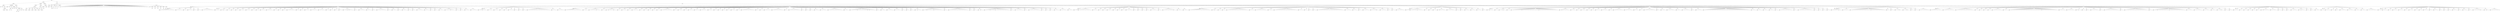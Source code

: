 graph Tree {
	"t0" [label = "TEI"];
	"t1" [label = "teiHeader"];
	"t2" [label = "fileDesc"];
	"t3" [label = "titleStmt"];
	"t4" [label = "title"];
	"t5" [label = "title"];
	"t6" [label = "author"];
	"t7" [label = "persName"];
	"t8" [label = "forename"];
	"t9" [label = "surname"];
	"t10" [label = "publicationStmt"];
	"t11" [label = "publisher"];
	"t12" [label = "idno"];
	"t13" [label = "idno"];
	"t14" [label = "availability"];
	"t15" [label = "licence"];
	"t16" [label = "ab"];
	"t17" [label = "ref"];
	"t18" [label = "sourceDesc"];
	"t19" [label = "bibl"];
	"t20" [label = "name"];
	"t21" [label = "idno"];
	"t22" [label = "idno"];
	"t23" [label = "availability"];
	"t24" [label = "licence"];
	"t25" [label = "ab"];
	"t26" [label = "ref"];
	"t27" [label = "bibl"];
	"t28" [label = "date"];
	"t29" [label = "date"];
	"t30" [label = "idno"];
	"t31" [label = "profileDesc"];
	"t32" [label = "particDesc"];
	"t33" [label = "listPerson"];
	"t34" [label = "person"];
	"t35" [label = "persName"];
	"t36" [label = "person"];
	"t37" [label = "persName"];
	"t38" [label = "person"];
	"t39" [label = "persName"];
	"t40" [label = "person"];
	"t41" [label = "persName"];
	"t42" [label = "person"];
	"t43" [label = "persName"];
	"t44" [label = "person"];
	"t45" [label = "persName"];
	"t46" [label = "textClass"];
	"t47" [label = "keywords"];
	"t48" [label = "term"];
	"t49" [label = "term"];
	"t50" [label = "classCode"];
	"t51" [label = "revisionDesc"];
	"t52" [label = "listChange"];
	"t53" [label = "change"];
	"t54" [label = "text"];
	"t55" [label = "front"];
	"t56" [label = "docTitle"];
	"t57" [label = "titlePart"];
	"t58" [label = "titlePart"];
	"t59" [label = "docDate"];
	"t60" [label = "docAuthor"];
	"t61" [label = "div"];
	"t62" [label = "div"];
	"t63" [label = "head"];
	"t64" [label = "p"];
	"t65" [label = "div"];
	"t66" [label = "p"];
	"t67" [label = "div"];
	"t68" [label = "p"];
	"t69" [label = "performance"];
	"t70" [label = "ab"];
	"t71" [label = "div"];
	"t72" [label = "head"];
	"t73" [label = "p"];
	"t74" [label = "p"];
	"t75" [label = "p"];
	"t76" [label = "l"];
	"t77" [label = "l"];
	"t78" [label = "l"];
	"t79" [label = "l"];
	"t80" [label = "l"];
	"t81" [label = "l"];
	"t82" [label = "l"];
	"t83" [label = "l"];
	"t84" [label = "l"];
	"t85" [label = "l"];
	"t86" [label = "p"];
	"t87" [label = "p"];
	"t88" [label = "l"];
	"t89" [label = "l"];
	"t90" [label = "p"];
	"t91" [label = "l"];
	"t92" [label = "l"];
	"t93" [label = "l"];
	"t94" [label = "p"];
	"t95" [label = "p"];
	"t96" [label = "p"];
	"t97" [label = "l"];
	"t98" [label = "l"];
	"t99" [label = "l"];
	"t100" [label = "l"];
	"t101" [label = "l"];
	"t102" [label = "l"];
	"t103" [label = "p"];
	"t104" [label = "p"];
	"t105" [label = "p"];
	"t106" [label = "p"];
	"t107" [label = "p"];
	"t108" [label = "p"];
	"t109" [label = "l"];
	"t110" [label = "l"];
	"t111" [label = "l"];
	"t112" [label = "l"];
	"t113" [label = "l"];
	"t114" [label = "l"];
	"t115" [label = "l"];
	"t116" [label = "l"];
	"t117" [label = "l"];
	"t118" [label = "p"];
	"t119" [label = "p"];
	"t120" [label = "p"];
	"t121" [label = "p"];
	"t122" [label = "p"];
	"t123" [label = "p"];
	"t124" [label = "p"];
	"t125" [label = "castList"];
	"t126" [label = "head"];
	"t127" [label = "castItem"];
	"t128" [label = "role"];
	"t129" [label = "castItem"];
	"t130" [label = "role"];
	"t131" [label = "castItem"];
	"t132" [label = "role"];
	"t133" [label = "castItem"];
	"t134" [label = "role"];
	"t135" [label = "castItem"];
	"t136" [label = "role"];
	"t137" [label = "castItem"];
	"t138" [label = "role"];
	"t139" [label = "body"];
	"t140" [label = "div"];
	"t141" [label = "head"];
	"t142" [label = "div"];
	"t143" [label = "head"];
	"t144" [label = "sp"];
	"t145" [label = "speaker"];
	"t146" [label = "l"];
	"t147" [label = "l"];
	"t148" [label = "l"];
	"t149" [label = "l"];
	"t150" [label = "l"];
	"t151" [label = "l"];
	"t152" [label = "l"];
	"t153" [label = "l"];
	"t154" [label = "sp"];
	"t155" [label = "speaker"];
	"t156" [label = "l"];
	"t157" [label = "l"];
	"t158" [label = "l"];
	"t159" [label = "sp"];
	"t160" [label = "speaker"];
	"t161" [label = "l"];
	"t162" [label = "sp"];
	"t163" [label = "speaker"];
	"t164" [label = "l"];
	"t165" [label = "l"];
	"t166" [label = "sp"];
	"t167" [label = "speaker"];
	"t168" [label = "l"];
	"t169" [label = "sp"];
	"t170" [label = "speaker"];
	"t171" [label = "l"];
	"t172" [label = "sp"];
	"t173" [label = "speaker"];
	"t174" [label = "l"];
	"t175" [label = "l"];
	"t176" [label = "l"];
	"t177" [label = "l"];
	"t178" [label = "l"];
	"t179" [label = "l"];
	"t180" [label = "div"];
	"t181" [label = "head"];
	"t182" [label = "sp"];
	"t183" [label = "speaker"];
	"t184" [label = "l"];
	"t185" [label = "l"];
	"t186" [label = "sp"];
	"t187" [label = "speaker"];
	"t188" [label = "note"];
	"t189" [label = "l"];
	"t190" [label = "sp"];
	"t191" [label = "speaker"];
	"t192" [label = "l"];
	"t193" [label = "sp"];
	"t194" [label = "speaker"];
	"t195" [label = "l"];
	"t196" [label = "sp"];
	"t197" [label = "speaker"];
	"t198" [label = "l"];
	"t199" [label = "sp"];
	"t200" [label = "speaker"];
	"t201" [label = "l"];
	"t202" [label = "l"];
	"t203" [label = "sp"];
	"t204" [label = "speaker"];
	"t205" [label = "l"];
	"t206" [label = "l"];
	"t207" [label = "sp"];
	"t208" [label = "speaker"];
	"t209" [label = "l"];
	"t210" [label = "sp"];
	"t211" [label = "speaker"];
	"t212" [label = "l"];
	"t213" [label = "sp"];
	"t214" [label = "speaker"];
	"t215" [label = "l"];
	"t216" [label = "l"];
	"t217" [label = "sp"];
	"t218" [label = "speaker"];
	"t219" [label = "l"];
	"t220" [label = "l"];
	"t221" [label = "l"];
	"t222" [label = "sp"];
	"t223" [label = "speaker"];
	"t224" [label = "l"];
	"t225" [label = "sp"];
	"t226" [label = "speaker"];
	"t227" [label = "l"];
	"t228" [label = "sp"];
	"t229" [label = "speaker"];
	"t230" [label = "l"];
	"t231" [label = "sp"];
	"t232" [label = "speaker"];
	"t233" [label = "l"];
	"t234" [label = "l"];
	"t235" [label = "l"];
	"t236" [label = "l"];
	"t237" [label = "sp"];
	"t238" [label = "speaker"];
	"t239" [label = "l"];
	"t240" [label = "sp"];
	"t241" [label = "speaker"];
	"t242" [label = "l"];
	"t243" [label = "sp"];
	"t244" [label = "speaker"];
	"t245" [label = "l"];
	"t246" [label = "l"];
	"t247" [label = "sp"];
	"t248" [label = "speaker"];
	"t249" [label = "l"];
	"t250" [label = "l"];
	"t251" [label = "l"];
	"t252" [label = "sp"];
	"t253" [label = "speaker"];
	"t254" [label = "l"];
	"t255" [label = "l"];
	"t256" [label = "l"];
	"t257" [label = "sp"];
	"t258" [label = "speaker"];
	"t259" [label = "l"];
	"t260" [label = "sp"];
	"t261" [label = "speaker"];
	"t262" [label = "l"];
	"t263" [label = "sp"];
	"t264" [label = "speaker"];
	"t265" [label = "l"];
	"t266" [label = "sp"];
	"t267" [label = "speaker"];
	"t268" [label = "l"];
	"t269" [label = "sp"];
	"t270" [label = "speaker"];
	"t271" [label = "l"];
	"t272" [label = "note"];
	"t273" [label = "note"];
	"t274" [label = "l"];
	"t275" [label = "l"];
	"t276" [label = "sp"];
	"t277" [label = "speaker"];
	"t278" [label = "l"];
	"t279" [label = "sp"];
	"t280" [label = "speaker"];
	"t281" [label = "l"];
	"t282" [label = "l"];
	"t283" [label = "l"];
	"t284" [label = "sp"];
	"t285" [label = "speaker"];
	"t286" [label = "l"];
	"t287" [label = "l"];
	"t288" [label = "sp"];
	"t289" [label = "speaker"];
	"t290" [label = "l"];
	"t291" [label = "sp"];
	"t292" [label = "speaker"];
	"t293" [label = "l"];
	"t294" [label = "l"];
	"t295" [label = "l"];
	"t296" [label = "l"];
	"t297" [label = "l"];
	"t298" [label = "sp"];
	"t299" [label = "speaker"];
	"t300" [label = "l"];
	"t301" [label = "sp"];
	"t302" [label = "speaker"];
	"t303" [label = "l"];
	"t304" [label = "l"];
	"t305" [label = "sp"];
	"t306" [label = "speaker"];
	"t307" [label = "l"];
	"t308" [label = "sp"];
	"t309" [label = "speaker"];
	"t310" [label = "l"];
	"t311" [label = "l"];
	"t312" [label = "sp"];
	"t313" [label = "speaker"];
	"t314" [label = "l"];
	"t315" [label = "sp"];
	"t316" [label = "speaker"];
	"t317" [label = "l"];
	"t318" [label = "sp"];
	"t319" [label = "speaker"];
	"t320" [label = "l"];
	"t321" [label = "l"];
	"t322" [label = "l"];
	"t323" [label = "sp"];
	"t324" [label = "speaker"];
	"t325" [label = "l"];
	"t326" [label = "l"];
	"t327" [label = "sp"];
	"t328" [label = "speaker"];
	"t329" [label = "l"];
	"t330" [label = "sp"];
	"t331" [label = "speaker"];
	"t332" [label = "l"];
	"t333" [label = "sp"];
	"t334" [label = "speaker"];
	"t335" [label = "l"];
	"t336" [label = "l"];
	"t337" [label = "sp"];
	"t338" [label = "speaker"];
	"t339" [label = "l"];
	"t340" [label = "l"];
	"t341" [label = "note"];
	"t342" [label = "l"];
	"t343" [label = "l"];
	"t344" [label = "sp"];
	"t345" [label = "speaker"];
	"t346" [label = "l"];
	"t347" [label = "sp"];
	"t348" [label = "speaker"];
	"t349" [label = "l"];
	"t350" [label = "sp"];
	"t351" [label = "speaker"];
	"t352" [label = "l"];
	"t353" [label = "l"];
	"t354" [label = "sp"];
	"t355" [label = "speaker"];
	"t356" [label = "l"];
	"t357" [label = "l"];
	"t358" [label = "l"];
	"t359" [label = "div"];
	"t360" [label = "head"];
	"t361" [label = "sp"];
	"t362" [label = "speaker"];
	"t363" [label = "l"];
	"t364" [label = "note"];
	"t365" [label = "l"];
	"t366" [label = "l"];
	"t367" [label = "sp"];
	"t368" [label = "speaker"];
	"t369" [label = "l"];
	"t370" [label = "l"];
	"t371" [label = "sp"];
	"t372" [label = "speaker"];
	"t373" [label = "l"];
	"t374" [label = "l"];
	"t375" [label = "sp"];
	"t376" [label = "speaker"];
	"t377" [label = "l"];
	"t378" [label = "sp"];
	"t379" [label = "speaker"];
	"t380" [label = "l"];
	"t381" [label = "sp"];
	"t382" [label = "speaker"];
	"t383" [label = "l"];
	"t384" [label = "l"];
	"t385" [label = "sp"];
	"t386" [label = "speaker"];
	"t387" [label = "l"];
	"t388" [label = "sp"];
	"t389" [label = "speaker"];
	"t390" [label = "l"];
	"t391" [label = "sp"];
	"t392" [label = "speaker"];
	"t393" [label = "l"];
	"t394" [label = "sp"];
	"t395" [label = "speaker"];
	"t396" [label = "l"];
	"t397" [label = "l"];
	"t398" [label = "l"];
	"t399" [label = "l"];
	"t400" [label = "l"];
	"t401" [label = "l"];
	"t402" [label = "l"];
	"t403" [label = "l"];
	"t404" [label = "l"];
	"t405" [label = "l"];
	"t406" [label = "l"];
	"t407" [label = "l"];
	"t408" [label = "l"];
	"t409" [label = "sp"];
	"t410" [label = "speaker"];
	"t411" [label = "l"];
	"t412" [label = "l"];
	"t413" [label = "sp"];
	"t414" [label = "speaker"];
	"t415" [label = "l"];
	"t416" [label = "l"];
	"t417" [label = "l"];
	"t418" [label = "div"];
	"t419" [label = "head"];
	"t420" [label = "sp"];
	"t421" [label = "speaker"];
	"t422" [label = "l"];
	"t423" [label = "l"];
	"t424" [label = "l"];
	"t425" [label = "l"];
	"t426" [label = "l"];
	"t427" [label = "l"];
	"t428" [label = "l"];
	"t429" [label = "l"];
	"t430" [label = "l"];
	"t431" [label = "sp"];
	"t432" [label = "speaker"];
	"t433" [label = "l"];
	"t434" [label = "l"];
	"t435" [label = "sp"];
	"t436" [label = "speaker"];
	"t437" [label = "l"];
	"t438" [label = "l"];
	"t439" [label = "l"];
	"t440" [label = "note"];
	"t441" [label = "l"];
	"t442" [label = "l"];
	"t443" [label = "sp"];
	"t444" [label = "speaker"];
	"t445" [label = "l"];
	"t446" [label = "sp"];
	"t447" [label = "speaker"];
	"t448" [label = "note"];
	"t449" [label = "l"];
	"t450" [label = "l"];
	"t451" [label = "note"];
	"t452" [label = "l"];
	"t453" [label = "sp"];
	"t454" [label = "speaker"];
	"t455" [label = "l"];
	"t456" [label = "sp"];
	"t457" [label = "speaker"];
	"t458" [label = "l"];
	"t459" [label = "l"];
	"t460" [label = "sp"];
	"t461" [label = "speaker"];
	"t462" [label = "l"];
	"t463" [label = "sp"];
	"t464" [label = "speaker"];
	"t465" [label = "l"];
	"t466" [label = "l"];
	"t467" [label = "l"];
	"t468" [label = "sp"];
	"t469" [label = "speaker"];
	"t470" [label = "l"];
	"t471" [label = "sp"];
	"t472" [label = "speaker"];
	"t473" [label = "l"];
	"t474" [label = "sp"];
	"t475" [label = "speaker"];
	"t476" [label = "l"];
	"t477" [label = "sp"];
	"t478" [label = "speaker"];
	"t479" [label = "l"];
	"t480" [label = "sp"];
	"t481" [label = "speaker"];
	"t482" [label = "l"];
	"t483" [label = "sp"];
	"t484" [label = "speaker"];
	"t485" [label = "l"];
	"t486" [label = "l"];
	"t487" [label = "l"];
	"t488" [label = "l"];
	"t489" [label = "l"];
	"t490" [label = "l"];
	"t491" [label = "sp"];
	"t492" [label = "speaker"];
	"t493" [label = "l"];
	"t494" [label = "sp"];
	"t495" [label = "speaker"];
	"t496" [label = "l"];
	"t497" [label = "l"];
	"t498" [label = "sp"];
	"t499" [label = "speaker"];
	"t500" [label = "l"];
	"t501" [label = "sp"];
	"t502" [label = "speaker"];
	"t503" [label = "l"];
	"t504" [label = "l"];
	"t505" [label = "sp"];
	"t506" [label = "speaker"];
	"t507" [label = "l"];
	"t508" [label = "l"];
	"t509" [label = "sp"];
	"t510" [label = "speaker"];
	"t511" [label = "l"];
	"t512" [label = "l"];
	"t513" [label = "l"];
	"t514" [label = "sp"];
	"t515" [label = "speaker"];
	"t516" [label = "l"];
	"t517" [label = "l"];
	"t518" [label = "sp"];
	"t519" [label = "speaker"];
	"t520" [label = "l"];
	"t521" [label = "sp"];
	"t522" [label = "speaker"];
	"t523" [label = "l"];
	"t524" [label = "sp"];
	"t525" [label = "speaker"];
	"t526" [label = "l"];
	"t527" [label = "sp"];
	"t528" [label = "speaker"];
	"t529" [label = "l"];
	"t530" [label = "sp"];
	"t531" [label = "speaker"];
	"t532" [label = "l"];
	"t533" [label = "l"];
	"t534" [label = "sp"];
	"t535" [label = "speaker"];
	"t536" [label = "l"];
	"t537" [label = "sp"];
	"t538" [label = "speaker"];
	"t539" [label = "l"];
	"t540" [label = "l"];
	"t541" [label = "l"];
	"t542" [label = "l"];
	"t543" [label = "l"];
	"t544" [label = "l"];
	"t545" [label = "l"];
	"t546" [label = "sp"];
	"t547" [label = "speaker"];
	"t548" [label = "l"];
	"t549" [label = "sp"];
	"t550" [label = "speaker"];
	"t551" [label = "l"];
	"t552" [label = "sp"];
	"t553" [label = "speaker"];
	"t554" [label = "l"];
	"t555" [label = "l"];
	"t556" [label = "l"];
	"t557" [label = "sp"];
	"t558" [label = "speaker"];
	"t559" [label = "l"];
	"t560" [label = "l"];
	"t561" [label = "l"];
	"t562" [label = "l"];
	"t563" [label = "l"];
	"t564" [label = "l"];
	"t565" [label = "sp"];
	"t566" [label = "speaker"];
	"t567" [label = "l"];
	"t568" [label = "sp"];
	"t569" [label = "speaker"];
	"t570" [label = "l"];
	"t571" [label = "l"];
	"t572" [label = "l"];
	"t573" [label = "l"];
	"t574" [label = "l"];
	"t575" [label = "l"];
	"t576" [label = "sp"];
	"t577" [label = "speaker"];
	"t578" [label = "l"];
	"t579" [label = "sp"];
	"t580" [label = "speaker"];
	"t581" [label = "l"];
	"t582" [label = "sp"];
	"t583" [label = "speaker"];
	"t584" [label = "l"];
	"t585" [label = "sp"];
	"t586" [label = "speaker"];
	"t587" [label = "l"];
	"t588" [label = "l"];
	"t589" [label = "sp"];
	"t590" [label = "speaker"];
	"t591" [label = "l"];
	"t592" [label = "l"];
	"t593" [label = "l"];
	"t594" [label = "sp"];
	"t595" [label = "speaker"];
	"t596" [label = "l"];
	"t597" [label = "l"];
	"t598" [label = "l"];
	"t599" [label = "l"];
	"t600" [label = "l"];
	"t601" [label = "l"];
	"t602" [label = "l"];
	"t603" [label = "l"];
	"t604" [label = "sp"];
	"t605" [label = "speaker"];
	"t606" [label = "l"];
	"t607" [label = "l"];
	"t608" [label = "sp"];
	"t609" [label = "speaker"];
	"t610" [label = "l"];
	"t611" [label = "l"];
	"t612" [label = "l"];
	"t613" [label = "note"];
	"t614" [label = "l"];
	"t615" [label = "l"];
	"t616" [label = "l"];
	"t617" [label = "l"];
	"t618" [label = "l"];
	"t619" [label = "note"];
	"t620" [label = "note"];
	"t621" [label = "l"];
	"t622" [label = "l"];
	"t623" [label = "l"];
	"t624" [label = "sp"];
	"t625" [label = "speaker"];
	"t626" [label = "l"];
	"t627" [label = "sp"];
	"t628" [label = "speaker"];
	"t629" [label = "l"];
	"t630" [label = "l"];
	"t631" [label = "sp"];
	"t632" [label = "speaker"];
	"t633" [label = "l"];
	"t634" [label = "l"];
	"t635" [label = "l"];
	"t636" [label = "sp"];
	"t637" [label = "speaker"];
	"t638" [label = "l"];
	"t639" [label = "l"];
	"t640" [label = "l"];
	"t641" [label = "sp"];
	"t642" [label = "speaker"];
	"t643" [label = "l"];
	"t644" [label = "sp"];
	"t645" [label = "speaker"];
	"t646" [label = "l"];
	"t647" [label = "sp"];
	"t648" [label = "speaker"];
	"t649" [label = "l"];
	"t650" [label = "sp"];
	"t651" [label = "speaker"];
	"t652" [label = "note"];
	"t653" [label = "l"];
	"t654" [label = "l"];
	"t655" [label = "sp"];
	"t656" [label = "speaker"];
	"t657" [label = "l"];
	"t658" [label = "note"];
	"t659" [label = "l"];
	"t660" [label = "l"];
	"t661" [label = "l"];
	"t662" [label = "note"];
	"t663" [label = "l"];
	"t664" [label = "l"];
	"t665" [label = "l"];
	"t666" [label = "l"];
	"t667" [label = "l"];
	"t668" [label = "sp"];
	"t669" [label = "speaker"];
	"t670" [label = "l"];
	"t671" [label = "sp"];
	"t672" [label = "speaker"];
	"t673" [label = "l"];
	"t674" [label = "l"];
	"t675" [label = "l"];
	"t676" [label = "l"];
	"t677" [label = "l"];
	"t678" [label = "l"];
	"t679" [label = "l"];
	"t680" [label = "l"];
	"t681" [label = "l"];
	"t682" [label = "l"];
	"t683" [label = "l"];
	"t684" [label = "sp"];
	"t685" [label = "speaker"];
	"t686" [label = "l"];
	"t687" [label = "sp"];
	"t688" [label = "speaker"];
	"t689" [label = "l"];
	"t690" [label = "sp"];
	"t691" [label = "speaker"];
	"t692" [label = "note"];
	"t693" [label = "l"];
	"t694" [label = "sp"];
	"t695" [label = "speaker"];
	"t696" [label = "l"];
	"t697" [label = "l"];
	"t698" [label = "note"];
	"t699" [label = "l"];
	"t700" [label = "l"];
	"t701" [label = "note"];
	"t702" [label = "l"];
	"t703" [label = "l"];
	"t704" [label = "l"];
	"t705" [label = "l"];
	"t706" [label = "l"];
	"t707" [label = "l"];
	"t708" [label = "l"];
	"t709" [label = "l"];
	"t710" [label = "sp"];
	"t711" [label = "speaker"];
	"t712" [label = "l"];
	"t713" [label = "sp"];
	"t714" [label = "speaker"];
	"t715" [label = "l"];
	"t716" [label = "l"];
	"t717" [label = "l"];
	"t718" [label = "l"];
	"t719" [label = "sp"];
	"t720" [label = "speaker"];
	"t721" [label = "l"];
	"t722" [label = "sp"];
	"t723" [label = "speaker"];
	"t724" [label = "l"];
	"t725" [label = "l"];
	"t726" [label = "l"];
	"t727" [label = "l"];
	"t728" [label = "l"];
	"t729" [label = "l"];
	"t730" [label = "sp"];
	"t731" [label = "speaker"];
	"t732" [label = "l"];
	"t733" [label = "sp"];
	"t734" [label = "speaker"];
	"t735" [label = "l"];
	"t736" [label = "sp"];
	"t737" [label = "speaker"];
	"t738" [label = "l"];
	"t739" [label = "sp"];
	"t740" [label = "speaker"];
	"t741" [label = "l"];
	"t742" [label = "l"];
	"t743" [label = "sp"];
	"t744" [label = "speaker"];
	"t745" [label = "l"];
	"t746" [label = "l"];
	"t747" [label = "l"];
	"t748" [label = "sp"];
	"t749" [label = "speaker"];
	"t750" [label = "l"];
	"t751" [label = "l"];
	"t752" [label = "div"];
	"t753" [label = "head"];
	"t754" [label = "sp"];
	"t755" [label = "speaker"];
	"t756" [label = "l"];
	"t757" [label = "sp"];
	"t758" [label = "speaker"];
	"t759" [label = "l"];
	"t760" [label = "l"];
	"t761" [label = "l"];
	"t762" [label = "l"];
	"t763" [label = "l"];
	"t764" [label = "l"];
	"t765" [label = "l"];
	"t766" [label = "sp"];
	"t767" [label = "speaker"];
	"t768" [label = "l"];
	"t769" [label = "l"];
	"t770" [label = "sp"];
	"t771" [label = "speaker"];
	"t772" [label = "l"];
	"t773" [label = "sp"];
	"t774" [label = "speaker"];
	"t775" [label = "l"];
	"t776" [label = "sp"];
	"t777" [label = "speaker"];
	"t778" [label = "l"];
	"t779" [label = "l"];
	"t780" [label = "sp"];
	"t781" [label = "speaker"];
	"t782" [label = "l"];
	"t783" [label = "sp"];
	"t784" [label = "speaker"];
	"t785" [label = "l"];
	"t786" [label = "sp"];
	"t787" [label = "speaker"];
	"t788" [label = "l"];
	"t789" [label = "sp"];
	"t790" [label = "speaker"];
	"t791" [label = "l"];
	"t792" [label = "l"];
	"t793" [label = "l"];
	"t794" [label = "sp"];
	"t795" [label = "speaker"];
	"t796" [label = "l"];
	"t797" [label = "sp"];
	"t798" [label = "speaker"];
	"t799" [label = "l"];
	"t800" [label = "sp"];
	"t801" [label = "speaker"];
	"t802" [label = "l"];
	"t803" [label = "sp"];
	"t804" [label = "speaker"];
	"t805" [label = "l"];
	"t806" [label = "sp"];
	"t807" [label = "speaker"];
	"t808" [label = "l"];
	"t809" [label = "l"];
	"t810" [label = "l"];
	"t811" [label = "sp"];
	"t812" [label = "speaker"];
	"t813" [label = "l"];
	"t814" [label = "sp"];
	"t815" [label = "speaker"];
	"t816" [label = "l"];
	"t817" [label = "l"];
	"t818" [label = "l"];
	"t819" [label = "l"];
	"t820" [label = "l"];
	"t821" [label = "note"];
	"t822" [label = "l"];
	"t823" [label = "sp"];
	"t824" [label = "speaker"];
	"t825" [label = "l"];
	"t826" [label = "l"];
	"t827" [label = "sp"];
	"t828" [label = "speaker"];
	"t829" [label = "l"];
	"t830" [label = "l"];
	"t831" [label = "div"];
	"t832" [label = "head"];
	"t833" [label = "sp"];
	"t834" [label = "speaker"];
	"t835" [label = "l"];
	"t836" [label = "l"];
	"t837" [label = "l"];
	"t838" [label = "l"];
	"t839" [label = "l"];
	"t840" [label = "l"];
	"t841" [label = "l"];
	"t842" [label = "l"];
	"t843" [label = "l"];
	"t844" [label = "l"];
	"t845" [label = "l"];
	"t846" [label = "l"];
	"t847" [label = "sp"];
	"t848" [label = "speaker"];
	"t849" [label = "note"];
	"t850" [label = "l"];
	"t851" [label = "sp"];
	"t852" [label = "speaker"];
	"t853" [label = "l"];
	"t854" [label = "sp"];
	"t855" [label = "speaker"];
	"t856" [label = "l"];
	"t857" [label = "sp"];
	"t858" [label = "speaker"];
	"t859" [label = "l"];
	"t860" [label = "l"];
	"t861" [label = "l"];
	"t862" [label = "l"];
	"t863" [label = "l"];
	"t864" [label = "l"];
	"t865" [label = "l"];
	"t866" [label = "l"];
	"t867" [label = "l"];
	"t868" [label = "l"];
	"t869" [label = "l"];
	"t870" [label = "l"];
	"t871" [label = "sp"];
	"t872" [label = "speaker"];
	"t873" [label = "l"];
	"t874" [label = "l"];
	"t875" [label = "sp"];
	"t876" [label = "speaker"];
	"t877" [label = "l"];
	"t878" [label = "l"];
	"t879" [label = "l"];
	"t880" [label = "l"];
	"t881" [label = "l"];
	"t882" [label = "l"];
	"t883" [label = "sp"];
	"t884" [label = "speaker"];
	"t885" [label = "l"];
	"t886" [label = "l"];
	"t887" [label = "sp"];
	"t888" [label = "speaker"];
	"t889" [label = "l"];
	"t890" [label = "l"];
	"t891" [label = "l"];
	"t892" [label = "l"];
	"t893" [label = "l"];
	"t894" [label = "l"];
	"t895" [label = "l"];
	"t896" [label = "l"];
	"t897" [label = "l"];
	"t898" [label = "l"];
	"t899" [label = "l"];
	"t900" [label = "l"];
	"t901" [label = "l"];
	"t902" [label = "sp"];
	"t903" [label = "speaker"];
	"t904" [label = "l"];
	"t905" [label = "l"];
	"t906" [label = "sp"];
	"t907" [label = "speaker"];
	"t908" [label = "l"];
	"t909" [label = "sp"];
	"t910" [label = "speaker"];
	"t911" [label = "l"];
	"t912" [label = "sp"];
	"t913" [label = "speaker"];
	"t914" [label = "l"];
	"t915" [label = "sp"];
	"t916" [label = "speaker"];
	"t917" [label = "l"];
	"t918" [label = "l"];
	"t919" [label = "l"];
	"t920" [label = "l"];
	"t921" [label = "l"];
	"t922" [label = "l"];
	"t923" [label = "l"];
	"t924" [label = "l"];
	"t925" [label = "l"];
	"t926" [label = "l"];
	"t927" [label = "l"];
	"t928" [label = "l"];
	"t929" [label = "l"];
	"t930" [label = "l"];
	"t931" [label = "l"];
	"t932" [label = "sp"];
	"t933" [label = "speaker"];
	"t934" [label = "l"];
	"t935" [label = "l"];
	"t936" [label = "l"];
	"t937" [label = "sp"];
	"t938" [label = "speaker"];
	"t939" [label = "l"];
	"t940" [label = "l"];
	"t941" [label = "sp"];
	"t942" [label = "speaker"];
	"t943" [label = "l"];
	"t944" [label = "sp"];
	"t945" [label = "speaker"];
	"t946" [label = "l"];
	"t947" [label = "l"];
	"t948" [label = "l"];
	"t949" [label = "sp"];
	"t950" [label = "speaker"];
	"t951" [label = "l"];
	"t952" [label = "l"];
	"t953" [label = "note"];
	"t954" [label = "l"];
	"t955" [label = "sp"];
	"t956" [label = "speaker"];
	"t957" [label = "l"];
	"t958" [label = "l"];
	"t959" [label = "l"];
	"t960" [label = "sp"];
	"t961" [label = "speaker"];
	"t962" [label = "l"];
	"t963" [label = "sp"];
	"t964" [label = "speaker"];
	"t965" [label = "l"];
	"t966" [label = "sp"];
	"t967" [label = "speaker"];
	"t968" [label = "l"];
	"t969" [label = "l"];
	"t970" [label = "l"];
	"t971" [label = "l"];
	"t972" [label = "div"];
	"t973" [label = "head"];
	"t974" [label = "sp"];
	"t975" [label = "speaker"];
	"t976" [label = "l"];
	"t977" [label = "sp"];
	"t978" [label = "speaker"];
	"t979" [label = "l"];
	"t980" [label = "l"];
	"t981" [label = "l"];
	"t982" [label = "note"];
	"t983" [label = "l"];
	"t984" [label = "l"];
	"t985" [label = "l"];
	"t986" [label = "sp"];
	"t987" [label = "speaker"];
	"t988" [label = "l"];
	"t989" [label = "sp"];
	"t990" [label = "speaker"];
	"t991" [label = "l"];
	"t992" [label = "sp"];
	"t993" [label = "speaker"];
	"t994" [label = "l"];
	"t995" [label = "sp"];
	"t996" [label = "speaker"];
	"t997" [label = "note"];
	"t998" [label = "l"];
	"t999" [label = "l"];
	"t1000" [label = "l"];
	"t1001" [label = "sp"];
	"t1002" [label = "speaker"];
	"t1003" [label = "l"];
	"t1004" [label = "l"];
	"t1005" [label = "l"];
	"t1006" [label = "l"];
	"t1007" [label = "sp"];
	"t1008" [label = "speaker"];
	"t1009" [label = "l"];
	"t1010" [label = "sp"];
	"t1011" [label = "speaker"];
	"t1012" [label = "l"];
	"t1013" [label = "sp"];
	"t1014" [label = "speaker"];
	"t1015" [label = "l"];
	"t1016" [label = "l"];
	"t1017" [label = "sp"];
	"t1018" [label = "speaker"];
	"t1019" [label = "l"];
	"t1020" [label = "l"];
	"t1021" [label = "sp"];
	"t1022" [label = "speaker"];
	"t1023" [label = "l"];
	"t1024" [label = "l"];
	"t1025" [label = "sp"];
	"t1026" [label = "speaker"];
	"t1027" [label = "l"];
	"t1028" [label = "div"];
	"t1029" [label = "head"];
	"t1030" [label = "sp"];
	"t1031" [label = "speaker"];
	"t1032" [label = "note"];
	"t1033" [label = "l"];
	"t1034" [label = "l"];
	"t1035" [label = "sp"];
	"t1036" [label = "speaker"];
	"t1037" [label = "l"];
	"t1038" [label = "sp"];
	"t1039" [label = "speaker"];
	"t1040" [label = "l"];
	"t1041" [label = "note"];
	"t1042" [label = "l"];
	"t1043" [label = "sp"];
	"t1044" [label = "speaker"];
	"t1045" [label = "l"];
	"t1046" [label = "sp"];
	"t1047" [label = "speaker"];
	"t1048" [label = "l"];
	"t1049" [label = "l"];
	"t1050" [label = "l"];
	"t1051" [label = "l"];
	"t1052" [label = "l"];
	"t1053" [label = "note"];
	"t1054" [label = "l"];
	"t1055" [label = "l"];
	"t1056" [label = "l"];
	"t1057" [label = "l"];
	"t1058" [label = "l"];
	"t1059" [label = "l"];
	"t1060" [label = "l"];
	"t1061" [label = "l"];
	"t1062" [label = "l"];
	"t1063" [label = "note"];
	"t1064" [label = "l"];
	"t1065" [label = "l"];
	"t1066" [label = "l"];
	"t1067" [label = "l"];
	"t1068" [label = "l"];
	"t1069" [label = "l"];
	"t1070" [label = "l"];
	"t1071" [label = "l"];
	"t1072" [label = "l"];
	"t1073" [label = "l"];
	"t1074" [label = "l"];
	"t1075" [label = "sp"];
	"t1076" [label = "speaker"];
	"t1077" [label = "note"];
	"t1078" [label = "l"];
	"t1079" [label = "l"];
	"t1080" [label = "l"];
	"t1081" [label = "l"];
	"t1082" [label = "sp"];
	"t1083" [label = "speaker"];
	"t1084" [label = "l"];
	"t1085" [label = "l"];
	"t1086" [label = "sp"];
	"t1087" [label = "speaker"];
	"t1088" [label = "l"];
	"t1089" [label = "sp"];
	"t1090" [label = "speaker"];
	"t1091" [label = "l"];
	"t1092" [label = "l"];
	"t1093" [label = "sp"];
	"t1094" [label = "speaker"];
	"t1095" [label = "l"];
	"t1096" [label = "sp"];
	"t1097" [label = "speaker"];
	"t1098" [label = "l"];
	"t1099" [label = "sp"];
	"t1100" [label = "speaker"];
	"t1101" [label = "l"];
	"t1102" [label = "l"];
	"t1103" [label = "sp"];
	"t1104" [label = "speaker"];
	"t1105" [label = "l"];
	"t1106" [label = "l"];
	"t1107" [label = "l"];
	"t1108" [label = "sp"];
	"t1109" [label = "speaker"];
	"t1110" [label = "l"];
	"t1111" [label = "sp"];
	"t1112" [label = "speaker"];
	"t1113" [label = "l"];
	"t1114" [label = "l"];
	"t1115" [label = "l"];
	"t1116" [label = "l"];
	"t1117" [label = "l"];
	"t1118" [label = "sp"];
	"t1119" [label = "speaker"];
	"t1120" [label = "l"];
	"t1121" [label = "l"];
	"t1122" [label = "l"];
	"t1123" [label = "l"];
	"t1124" [label = "sp"];
	"t1125" [label = "speaker"];
	"t1126" [label = "l"];
	"t1127" [label = "l"];
	"t1128" [label = "sp"];
	"t1129" [label = "speaker"];
	"t1130" [label = "l"];
	"t1131" [label = "sp"];
	"t1132" [label = "speaker"];
	"t1133" [label = "l"];
	"t1134" [label = "l"];
	"t1135" [label = "l"];
	"t1136" [label = "l"];
	"t1137" [label = "l"];
	"t1138" [label = "l"];
	"t1139" [label = "sp"];
	"t1140" [label = "speaker"];
	"t1141" [label = "l"];
	"t1142" [label = "sp"];
	"t1143" [label = "speaker"];
	"t1144" [label = "l"];
	"t1145" [label = "l"];
	"t1146" [label = "sp"];
	"t1147" [label = "speaker"];
	"t1148" [label = "l"];
	"t1149" [label = "l"];
	"t1150" [label = "l"];
	"t1151" [label = "l"];
	"t1152" [label = "sp"];
	"t1153" [label = "speaker"];
	"t1154" [label = "l"];
	"t1155" [label = "l"];
	"t1156" [label = "sp"];
	"t1157" [label = "speaker"];
	"t1158" [label = "l"];
	"t1159" [label = "l"];
	"t1160" [label = "l"];
	"t1161" [label = "l"];
	"t1162" [label = "sp"];
	"t1163" [label = "speaker"];
	"t1164" [label = "l"];
	"t1165" [label = "sp"];
	"t1166" [label = "speaker"];
	"t1167" [label = "l"];
	"t1168" [label = "l"];
	"t1169" [label = "l"];
	"t1170" [label = "sp"];
	"t1171" [label = "speaker"];
	"t1172" [label = "l"];
	"t1173" [label = "l"];
	"t1174" [label = "l"];
	"t1175" [label = "l"];
	"t1176" [label = "l"];
	"t1177" [label = "l"];
	"t1178" [label = "l"];
	"t1179" [label = "l"];
	"t1180" [label = "l"];
	"t1181" [label = "l"];
	"t1182" [label = "l"];
	"t1183" [label = "l"];
	"t1184" [label = "l"];
	"t1185" [label = "l"];
	"t1186" [label = "l"];
	"t1187" [label = "l"];
	"t1188" [label = "l"];
	"t1189" [label = "l"];
	"t1190" [label = "l"];
	"t1191" [label = "l"];
	"t1192" [label = "l"];
	"t1193" [label = "l"];
	"t1194" [label = "l"];
	"t1195" [label = "l"];
	"t1196" [label = "l"];
	"t1197" [label = "l"];
	"t1198" [label = "l"];
	"t1199" [label = "sp"];
	"t1200" [label = "speaker"];
	"t1201" [label = "l"];
	"t1202" [label = "l"];
	"t1203" [label = "sp"];
	"t1204" [label = "speaker"];
	"t1205" [label = "l"];
	"t1206" [label = "l"];
	"t1207" [label = "sp"];
	"t1208" [label = "speaker"];
	"t1209" [label = "l"];
	"t1210" [label = "l"];
	"t1211" [label = "sp"];
	"t1212" [label = "speaker"];
	"t1213" [label = "l"];
	"t1214" [label = "l"];
	"t1215" [label = "sp"];
	"t1216" [label = "speaker"];
	"t1217" [label = "l"];
	"t1218" [label = "sp"];
	"t1219" [label = "speaker"];
	"t1220" [label = "l"];
	"t1221" [label = "l"];
	"t1222" [label = "l"];
	"t1223" [label = "l"];
	"t1224" [label = "l"];
	"t1225" [label = "l"];
	"t1226" [label = "l"];
	"t1227" [label = "sp"];
	"t1228" [label = "speaker"];
	"t1229" [label = "l"];
	"t1230" [label = "sp"];
	"t1231" [label = "speaker"];
	"t1232" [label = "l"];
	"t1233" [label = "l"];
	"t1234" [label = "l"];
	"t1235" [label = "l"];
	"t1236" [label = "l"];
	"t1237" [label = "l"];
	"t1238" [label = "l"];
	"t1239" [label = "l"];
	"t1240" [label = "sp"];
	"t1241" [label = "speaker"];
	"t1242" [label = "l"];
	"t1243" [label = "sp"];
	"t1244" [label = "speaker"];
	"t1245" [label = "l"];
	"t1246" [label = "sp"];
	"t1247" [label = "speaker"];
	"t1248" [label = "l"];
	"t1249" [label = "sp"];
	"t1250" [label = "speaker"];
	"t1251" [label = "l"];
	"t1252" [label = "div"];
	"t1253" [label = "head"];
	"t1254" [label = "stage"];
	"t1255" [label = "sp"];
	"t1256" [label = "speaker"];
	"t1257" [label = "l"];
	"t1258" [label = "l"];
	"t1259" [label = "l"];
	"t1260" [label = "note"];
	"t1261" [label = "l"];
	"t1262" [label = "sp"];
	"t1263" [label = "speaker"];
	"t1264" [label = "l"];
	"t1265" [label = "l"];
	"t1266" [label = "l"];
	"t1267" [label = "sp"];
	"t1268" [label = "speaker"];
	"t1269" [label = "l"];
	"t1270" [label = "l"];
	"t1271" [label = "l"];
	"t1272" [label = "l"];
	"t1273" [label = "l"];
	"t1274" [label = "l"];
	"t1275" [label = "l"];
	"t1276" [label = "l"];
	"t1277" [label = "l"];
	"t1278" [label = "l"];
	"t1279" [label = "l"];
	"t1280" [label = "note"];
	"t1281" [label = "l"];
	"t1282" [label = "l"];
	"t1283" [label = "l"];
	"t1284" [label = "l"];
	"t1285" [label = "l"];
	"t1286" [label = "l"];
	"t1287" [label = "l"];
	"t1288" [label = "l"];
	"t1289" [label = "sp"];
	"t1290" [label = "speaker"];
	"t1291" [label = "l"];
	"t1292" [label = "sp"];
	"t1293" [label = "speaker"];
	"t1294" [label = "l"];
	"t1295" [label = "sp"];
	"t1296" [label = "speaker"];
	"t1297" [label = "l"];
	"t1298" [label = "note"];
	"t1299" [label = "l"];
	"t1300" [label = "sp"];
	"t1301" [label = "speaker"];
	"t1302" [label = "l"];
	"t1303" [label = "note"];
	"t1304" [label = "l"];
	"t1305" [label = "sp"];
	"t1306" [label = "speaker"];
	"t1307" [label = "l"];
	"t1308" [label = "sp"];
	"t1309" [label = "speaker"];
	"t1310" [label = "l"];
	"t1311" [label = "sp"];
	"t1312" [label = "speaker"];
	"t1313" [label = "l"];
	"t1314" [label = "l"];
	"t1315" [label = "l"];
	"t1316" [label = "l"];
	"t1317" [label = "l"];
	"t1318" [label = "div"];
	"t1319" [label = "head"];
	"t1320" [label = "sp"];
	"t1321" [label = "speaker"];
	"t1322" [label = "l"];
	"t1323" [label = "l"];
	"t1324" [label = "l"];
	"t1325" [label = "l"];
	"t1326" [label = "l"];
	"t1327" [label = "l"];
	"t1328" [label = "sp"];
	"t1329" [label = "speaker"];
	"t1330" [label = "l"];
	"t1331" [label = "l"];
	"t1332" [label = "l"];
	"t1333" [label = "l"];
	"t1334" [label = "l"];
	"t1335" [label = "l"];
	"t1336" [label = "sp"];
	"t1337" [label = "speaker"];
	"t1338" [label = "l"];
	"t1339" [label = "l"];
	"t1340" [label = "l"];
	"t1341" [label = "l"];
	"t1342" [label = "l"];
	"t1343" [label = "l"];
	"t1344" [label = "l"];
	"t1345" [label = "l"];
	"t1346" [label = "l"];
	"t1347" [label = "l"];
	"t1348" [label = "sp"];
	"t1349" [label = "speaker"];
	"t1350" [label = "l"];
	"t1351" [label = "sp"];
	"t1352" [label = "speaker"];
	"t1353" [label = "l"];
	"t1354" [label = "sp"];
	"t1355" [label = "speaker"];
	"t1356" [label = "l"];
	"t1357" [label = "sp"];
	"t1358" [label = "speaker"];
	"t1359" [label = "l"];
	"t1360" [label = "sp"];
	"t1361" [label = "speaker"];
	"t1362" [label = "l"];
	"t1363" [label = "l"];
	"t1364" [label = "l"];
	"t1365" [label = "l"];
	"t1366" [label = "l"];
	"t1367" [label = "sp"];
	"t1368" [label = "speaker"];
	"t1369" [label = "l"];
	"t1370" [label = "l"];
	"t1371" [label = "sp"];
	"t1372" [label = "speaker"];
	"t1373" [label = "l"];
	"t1374" [label = "l"];
	"t1375" [label = "l"];
	"t1376" [label = "l"];
	"t1377" [label = "l"];
	"t1378" [label = "l"];
	"t1379" [label = "l"];
	"t1380" [label = "l"];
	"t1381" [label = "l"];
	"t1382" [label = "l"];
	"t1383" [label = "l"];
	"t1384" [label = "l"];
	"t1385" [label = "l"];
	"t1386" [label = "l"];
	"t1387" [label = "l"];
	"t1388" [label = "l"];
	"t1389" [label = "l"];
	"t1390" [label = "l"];
	"t1391" [label = "note"];
	"t1392" [label = "l"];
	"t1393" [label = "l"];
	"t1394" [label = "l"];
	"t1395" [label = "l"];
	"t1396" [label = "l"];
	"t1397" [label = "l"];
	"t1398" [label = "l"];
	"t1399" [label = "l"];
	"t1400" [label = "l"];
	"t1401" [label = "sp"];
	"t1402" [label = "speaker"];
	"t1403" [label = "l"];
	"t1404" [label = "l"];
	"t1405" [label = "l"];
	"t1406" [label = "sp"];
	"t1407" [label = "speaker"];
	"t1408" [label = "l"];
	"t1409" [label = "l"];
	"t1410" [label = "l"];
	"t1411" [label = "l"];
	"t1412" [label = "sp"];
	"t1413" [label = "speaker"];
	"t1414" [label = "note"];
	"t1415" [label = "l"];
	"t1416" [label = "sp"];
	"t1417" [label = "speaker"];
	"t1418" [label = "l"];
	"t1419" [label = "sp"];
	"t1420" [label = "speaker"];
	"t1421" [label = "l"];
	"t1422" [label = "sp"];
	"t1423" [label = "speaker"];
	"t1424" [label = "l"];
	"t1425" [label = "l"];
	"t1426" [label = "l"];
	"t1427" [label = "l"];
	"t1428" [label = "sp"];
	"t1429" [label = "speaker"];
	"t1430" [label = "l"];
	"t1431" [label = "sp"];
	"t1432" [label = "speaker"];
	"t1433" [label = "l"];
	"t1434" [label = "l"];
	"t1435" [label = "l"];
	"t1436" [label = "l"];
	"t1437" [label = "l"];
	"t1438" [label = "l"];
	"t1439" [label = "l"];
	"t1440" [label = "l"];
	"t1441" [label = "sp"];
	"t1442" [label = "speaker"];
	"t1443" [label = "l"];
	"t1444" [label = "sp"];
	"t1445" [label = "speaker"];
	"t1446" [label = "l"];
	"t1447" [label = "l"];
	"t1448" [label = "l"];
	"t1449" [label = "l"];
	"t1450" [label = "l"];
	"t1451" [label = "l"];
	"t1452" [label = "l"];
	"t1453" [label = "l"];
	"t1454" [label = "l"];
	"t1455" [label = "l"];
	"t1456" [label = "l"];
	"t1457" [label = "l"];
	"t1458" [label = "l"];
	"t1459" [label = "sp"];
	"t1460" [label = "speaker"];
	"t1461" [label = "l"];
	"t1462" [label = "sp"];
	"t1463" [label = "speaker"];
	"t1464" [label = "l"];
	"t1465" [label = "note"];
	"t1466" [label = "l"];
	"t1467" [label = "l"];
	"t1468" [label = "l"];
	"t1469" [label = "l"];
	"t1470" [label = "l"];
	"t1471" [label = "l"];
	"t1472" [label = "note"];
	"t1473" [label = "l"];
	"t1474" [label = "l"];
	"t1475" [label = "l"];
	"t1476" [label = "l"];
	"t1477" [label = "l"];
	"t1478" [label = "l"];
	"t1479" [label = "l"];
	"t1480" [label = "l"];
	"t1481" [label = "l"];
	"t1482" [label = "sp"];
	"t1483" [label = "speaker"];
	"t1484" [label = "l"];
	"t1485" [label = "l"];
	"t1486" [label = "l"];
	"t1487" [label = "sp"];
	"t1488" [label = "speaker"];
	"t1489" [label = "l"];
	"t1490" [label = "l"];
	"t1491" [label = "l"];
	"t1492" [label = "l"];
	"t1493" [label = "sp"];
	"t1494" [label = "speaker"];
	"t1495" [label = "l"];
	"t1496" [label = "l"];
	"t1497" [label = "l"];
	"t1498" [label = "sp"];
	"t1499" [label = "speaker"];
	"t1500" [label = "l"];
	"t1501" [label = "l"];
	"t1502" [label = "sp"];
	"t1503" [label = "speaker"];
	"t1504" [label = "l"];
	"t1505" [label = "note"];
	"t1506" [label = "l"];
	"t1507" [label = "sp"];
	"t1508" [label = "speaker"];
	"t1509" [label = "l"];
	"t1510" [label = "sp"];
	"t1511" [label = "speaker"];
	"t1512" [label = "l"];
	"t1513" [label = "div"];
	"t1514" [label = "head"];
	"t1515" [label = "sp"];
	"t1516" [label = "speaker"];
	"t1517" [label = "l"];
	"t1518" [label = "l"];
	"t1519" [label = "sp"];
	"t1520" [label = "speaker"];
	"t1521" [label = "l"];
	"t1522" [label = "sp"];
	"t1523" [label = "speaker"];
	"t1524" [label = "l"];
	"t1525" [label = "sp"];
	"t1526" [label = "speaker"];
	"t1527" [label = "l"];
	"t1528" [label = "sp"];
	"t1529" [label = "speaker"];
	"t1530" [label = "l"];
	"t1531" [label = "sp"];
	"t1532" [label = "speaker"];
	"t1533" [label = "l"];
	"t1534" [label = "sp"];
	"t1535" [label = "speaker"];
	"t1536" [label = "note"];
	"t1537" [label = "l"];
	"t1538" [label = "l"];
	"t1539" [label = "l"];
	"t1540" [label = "sp"];
	"t1541" [label = "speaker"];
	"t1542" [label = "l"];
	"t1543" [label = "l"];
	"t1544" [label = "l"];
	"t1545" [label = "sp"];
	"t1546" [label = "speaker"];
	"t1547" [label = "l"];
	"t1548" [label = "sp"];
	"t1549" [label = "speaker"];
	"t1550" [label = "l"];
	"t1551" [label = "sp"];
	"t1552" [label = "speaker"];
	"t1553" [label = "l"];
	"t1554" [label = "sp"];
	"t1555" [label = "speaker"];
	"t1556" [label = "l"];
	"t1557" [label = "l"];
	"t1558" [label = "l"];
	"t1559" [label = "sp"];
	"t1560" [label = "speaker"];
	"t1561" [label = "note"];
	"t1562" [label = "l"];
	"t1563" [label = "l"];
	"t1564" [label = "sp"];
	"t1565" [label = "speaker"];
	"t1566" [label = "l"];
	"t1567" [label = "sp"];
	"t1568" [label = "speaker"];
	"t1569" [label = "l"];
	"t1570" [label = "sp"];
	"t1571" [label = "speaker"];
	"t1572" [label = "l"];
	"t1573" [label = "l"];
	"t1574" [label = "div"];
	"t1575" [label = "head"];
	"t1576" [label = "sp"];
	"t1577" [label = "speaker"];
	"t1578" [label = "l"];
	"t1579" [label = "sp"];
	"t1580" [label = "speaker"];
	"t1581" [label = "l"];
	"t1582" [label = "l"];
	"t1583" [label = "sp"];
	"t1584" [label = "speaker"];
	"t1585" [label = "l"];
	"t1586" [label = "sp"];
	"t1587" [label = "speaker"];
	"t1588" [label = "l"];
	"t1589" [label = "sp"];
	"t1590" [label = "speaker"];
	"t1591" [label = "l"];
	"t1592" [label = "l"];
	"t1593" [label = "l"];
	"t1594" [label = "sp"];
	"t1595" [label = "speaker"];
	"t1596" [label = "l"];
	"t1597" [label = "l"];
	"t1598" [label = "l"];
	"t1599" [label = "sp"];
	"t1600" [label = "speaker"];
	"t1601" [label = "l"];
	"t1602" [label = "l"];
	"t1603" [label = "sp"];
	"t1604" [label = "speaker"];
	"t1605" [label = "l"];
	"t1606" [label = "l"];
	"t1607" [label = "sp"];
	"t1608" [label = "speaker"];
	"t1609" [label = "l"];
	"t1610" [label = "l"];
	"t1611" [label = "l"];
	"t1612" [label = "l"];
	"t1613" [label = "l"];
	"t1614" [label = "div"];
	"t1615" [label = "head"];
	"t1616" [label = "sp"];
	"t1617" [label = "speaker"];
	"t1618" [label = "l"];
	"t1619" [label = "sp"];
	"t1620" [label = "speaker"];
	"t1621" [label = "l"];
	"t1622" [label = "l"];
	"t1623" [label = "sp"];
	"t1624" [label = "speaker"];
	"t1625" [label = "l"];
	"t1626" [label = "sp"];
	"t1627" [label = "speaker"];
	"t1628" [label = "l"];
	"t1629" [label = "l"];
	"t1630" [label = "sp"];
	"t1631" [label = "speaker"];
	"t1632" [label = "l"];
	"t1633" [label = "l"];
	"t1634" [label = "sp"];
	"t1635" [label = "speaker"];
	"t1636" [label = "l"];
	"t1637" [label = "sp"];
	"t1638" [label = "speaker"];
	"t1639" [label = "l"];
	"t1640" [label = "l"];
	"t1641" [label = "sp"];
	"t1642" [label = "speaker"];
	"t1643" [label = "l"];
	"t1644" [label = "sp"];
	"t1645" [label = "speaker"];
	"t1646" [label = "l"];
	"t1647" [label = "sp"];
	"t1648" [label = "speaker"];
	"t1649" [label = "l"];
	"t1650" [label = "l"];
	"t1651" [label = "sp"];
	"t1652" [label = "speaker"];
	"t1653" [label = "l"];
	"t1654" [label = "sp"];
	"t1655" [label = "speaker"];
	"t1656" [label = "l"];
	"t1657" [label = "l"];
	"t1658" [label = "sp"];
	"t1659" [label = "speaker"];
	"t1660" [label = "l"];
	"t1661" [label = "sp"];
	"t1662" [label = "speaker"];
	"t1663" [label = "l"];
	"t1664" [label = "sp"];
	"t1665" [label = "speaker"];
	"t1666" [label = "l"];
	"t1667" [label = "sp"];
	"t1668" [label = "speaker"];
	"t1669" [label = "l"];
	"t1670" [label = "l"];
	"t1671" [label = "sp"];
	"t1672" [label = "speaker"];
	"t1673" [label = "l"];
	"t1674" [label = "sp"];
	"t1675" [label = "speaker"];
	"t1676" [label = "l"];
	"t1677" [label = "l"];
	"t1678" [label = "sp"];
	"t1679" [label = "speaker"];
	"t1680" [label = "l"];
	"t1681" [label = "sp"];
	"t1682" [label = "speaker"];
	"t1683" [label = "l"];
	"t1684" [label = "l"];
	"t1685" [label = "l"];
	"t1686" [label = "note"];
	"t1687" [label = "l"];
	"t1688" [label = "sp"];
	"t1689" [label = "speaker"];
	"t1690" [label = "note"];
	"t1691" [label = "l"];
	"t1692" [label = "sp"];
	"t1693" [label = "speaker"];
	"t1694" [label = "l"];
	"t1695" [label = "l"];
	"t1696" [label = "l"];
	"t1697" [label = "l"];
	"t1698" [label = "l"];
	"t0" -- "t1";
	"t1" -- "t2";
	"t2" -- "t3";
	"t3" -- "t4";
	"t3" -- "t5";
	"t3" -- "t6";
	"t6" -- "t7";
	"t7" -- "t8";
	"t7" -- "t9";
	"t2" -- "t10";
	"t10" -- "t11";
	"t10" -- "t12";
	"t10" -- "t13";
	"t10" -- "t14";
	"t14" -- "t15";
	"t15" -- "t16";
	"t15" -- "t17";
	"t2" -- "t18";
	"t18" -- "t19";
	"t19" -- "t20";
	"t19" -- "t21";
	"t19" -- "t22";
	"t19" -- "t23";
	"t23" -- "t24";
	"t24" -- "t25";
	"t24" -- "t26";
	"t19" -- "t27";
	"t27" -- "t28";
	"t27" -- "t29";
	"t27" -- "t30";
	"t1" -- "t31";
	"t31" -- "t32";
	"t32" -- "t33";
	"t33" -- "t34";
	"t34" -- "t35";
	"t33" -- "t36";
	"t36" -- "t37";
	"t33" -- "t38";
	"t38" -- "t39";
	"t33" -- "t40";
	"t40" -- "t41";
	"t33" -- "t42";
	"t42" -- "t43";
	"t33" -- "t44";
	"t44" -- "t45";
	"t31" -- "t46";
	"t46" -- "t47";
	"t47" -- "t48";
	"t47" -- "t49";
	"t46" -- "t50";
	"t1" -- "t51";
	"t51" -- "t52";
	"t52" -- "t53";
	"t0" -- "t54";
	"t54" -- "t55";
	"t55" -- "t56";
	"t56" -- "t57";
	"t56" -- "t58";
	"t55" -- "t59";
	"t55" -- "t60";
	"t55" -- "t61";
	"t61" -- "t62";
	"t62" -- "t63";
	"t62" -- "t64";
	"t61" -- "t65";
	"t65" -- "t66";
	"t61" -- "t67";
	"t67" -- "t68";
	"t55" -- "t69";
	"t69" -- "t70";
	"t55" -- "t71";
	"t71" -- "t72";
	"t71" -- "t73";
	"t71" -- "t74";
	"t71" -- "t75";
	"t71" -- "t76";
	"t71" -- "t77";
	"t71" -- "t78";
	"t71" -- "t79";
	"t71" -- "t80";
	"t71" -- "t81";
	"t71" -- "t82";
	"t71" -- "t83";
	"t71" -- "t84";
	"t71" -- "t85";
	"t71" -- "t86";
	"t71" -- "t87";
	"t71" -- "t88";
	"t71" -- "t89";
	"t71" -- "t90";
	"t71" -- "t91";
	"t71" -- "t92";
	"t71" -- "t93";
	"t71" -- "t94";
	"t71" -- "t95";
	"t71" -- "t96";
	"t71" -- "t97";
	"t71" -- "t98";
	"t71" -- "t99";
	"t71" -- "t100";
	"t71" -- "t101";
	"t71" -- "t102";
	"t71" -- "t103";
	"t71" -- "t104";
	"t71" -- "t105";
	"t71" -- "t106";
	"t71" -- "t107";
	"t71" -- "t108";
	"t71" -- "t109";
	"t71" -- "t110";
	"t71" -- "t111";
	"t71" -- "t112";
	"t71" -- "t113";
	"t71" -- "t114";
	"t71" -- "t115";
	"t71" -- "t116";
	"t71" -- "t117";
	"t71" -- "t118";
	"t71" -- "t119";
	"t71" -- "t120";
	"t71" -- "t121";
	"t71" -- "t122";
	"t71" -- "t123";
	"t71" -- "t124";
	"t55" -- "t125";
	"t125" -- "t126";
	"t125" -- "t127";
	"t127" -- "t128";
	"t125" -- "t129";
	"t129" -- "t130";
	"t125" -- "t131";
	"t131" -- "t132";
	"t125" -- "t133";
	"t133" -- "t134";
	"t125" -- "t135";
	"t135" -- "t136";
	"t125" -- "t137";
	"t137" -- "t138";
	"t54" -- "t139";
	"t139" -- "t140";
	"t140" -- "t141";
	"t140" -- "t142";
	"t142" -- "t143";
	"t142" -- "t144";
	"t144" -- "t145";
	"t144" -- "t146";
	"t144" -- "t147";
	"t144" -- "t148";
	"t144" -- "t149";
	"t144" -- "t150";
	"t144" -- "t151";
	"t144" -- "t152";
	"t144" -- "t153";
	"t142" -- "t154";
	"t154" -- "t155";
	"t154" -- "t156";
	"t154" -- "t157";
	"t154" -- "t158";
	"t142" -- "t159";
	"t159" -- "t160";
	"t159" -- "t161";
	"t142" -- "t162";
	"t162" -- "t163";
	"t162" -- "t164";
	"t162" -- "t165";
	"t142" -- "t166";
	"t166" -- "t167";
	"t166" -- "t168";
	"t142" -- "t169";
	"t169" -- "t170";
	"t169" -- "t171";
	"t142" -- "t172";
	"t172" -- "t173";
	"t172" -- "t174";
	"t172" -- "t175";
	"t172" -- "t176";
	"t172" -- "t177";
	"t172" -- "t178";
	"t172" -- "t179";
	"t140" -- "t180";
	"t180" -- "t181";
	"t180" -- "t182";
	"t182" -- "t183";
	"t182" -- "t184";
	"t182" -- "t185";
	"t180" -- "t186";
	"t186" -- "t187";
	"t186" -- "t188";
	"t186" -- "t189";
	"t180" -- "t190";
	"t190" -- "t191";
	"t190" -- "t192";
	"t180" -- "t193";
	"t193" -- "t194";
	"t193" -- "t195";
	"t180" -- "t196";
	"t196" -- "t197";
	"t196" -- "t198";
	"t180" -- "t199";
	"t199" -- "t200";
	"t199" -- "t201";
	"t199" -- "t202";
	"t180" -- "t203";
	"t203" -- "t204";
	"t203" -- "t205";
	"t203" -- "t206";
	"t180" -- "t207";
	"t207" -- "t208";
	"t207" -- "t209";
	"t180" -- "t210";
	"t210" -- "t211";
	"t210" -- "t212";
	"t180" -- "t213";
	"t213" -- "t214";
	"t213" -- "t215";
	"t213" -- "t216";
	"t180" -- "t217";
	"t217" -- "t218";
	"t217" -- "t219";
	"t217" -- "t220";
	"t217" -- "t221";
	"t180" -- "t222";
	"t222" -- "t223";
	"t222" -- "t224";
	"t180" -- "t225";
	"t225" -- "t226";
	"t225" -- "t227";
	"t180" -- "t228";
	"t228" -- "t229";
	"t228" -- "t230";
	"t180" -- "t231";
	"t231" -- "t232";
	"t231" -- "t233";
	"t231" -- "t234";
	"t231" -- "t235";
	"t231" -- "t236";
	"t180" -- "t237";
	"t237" -- "t238";
	"t237" -- "t239";
	"t180" -- "t240";
	"t240" -- "t241";
	"t240" -- "t242";
	"t180" -- "t243";
	"t243" -- "t244";
	"t243" -- "t245";
	"t243" -- "t246";
	"t180" -- "t247";
	"t247" -- "t248";
	"t247" -- "t249";
	"t247" -- "t250";
	"t247" -- "t251";
	"t180" -- "t252";
	"t252" -- "t253";
	"t252" -- "t254";
	"t252" -- "t255";
	"t252" -- "t256";
	"t180" -- "t257";
	"t257" -- "t258";
	"t257" -- "t259";
	"t180" -- "t260";
	"t260" -- "t261";
	"t260" -- "t262";
	"t180" -- "t263";
	"t263" -- "t264";
	"t263" -- "t265";
	"t180" -- "t266";
	"t266" -- "t267";
	"t266" -- "t268";
	"t180" -- "t269";
	"t269" -- "t270";
	"t269" -- "t271";
	"t269" -- "t272";
	"t269" -- "t273";
	"t269" -- "t274";
	"t269" -- "t275";
	"t180" -- "t276";
	"t276" -- "t277";
	"t276" -- "t278";
	"t180" -- "t279";
	"t279" -- "t280";
	"t279" -- "t281";
	"t279" -- "t282";
	"t279" -- "t283";
	"t180" -- "t284";
	"t284" -- "t285";
	"t284" -- "t286";
	"t284" -- "t287";
	"t180" -- "t288";
	"t288" -- "t289";
	"t288" -- "t290";
	"t180" -- "t291";
	"t291" -- "t292";
	"t291" -- "t293";
	"t291" -- "t294";
	"t291" -- "t295";
	"t291" -- "t296";
	"t291" -- "t297";
	"t180" -- "t298";
	"t298" -- "t299";
	"t298" -- "t300";
	"t180" -- "t301";
	"t301" -- "t302";
	"t301" -- "t303";
	"t301" -- "t304";
	"t180" -- "t305";
	"t305" -- "t306";
	"t305" -- "t307";
	"t180" -- "t308";
	"t308" -- "t309";
	"t308" -- "t310";
	"t308" -- "t311";
	"t180" -- "t312";
	"t312" -- "t313";
	"t312" -- "t314";
	"t180" -- "t315";
	"t315" -- "t316";
	"t315" -- "t317";
	"t180" -- "t318";
	"t318" -- "t319";
	"t318" -- "t320";
	"t318" -- "t321";
	"t318" -- "t322";
	"t180" -- "t323";
	"t323" -- "t324";
	"t323" -- "t325";
	"t323" -- "t326";
	"t180" -- "t327";
	"t327" -- "t328";
	"t327" -- "t329";
	"t180" -- "t330";
	"t330" -- "t331";
	"t330" -- "t332";
	"t180" -- "t333";
	"t333" -- "t334";
	"t333" -- "t335";
	"t333" -- "t336";
	"t180" -- "t337";
	"t337" -- "t338";
	"t337" -- "t339";
	"t337" -- "t340";
	"t337" -- "t341";
	"t337" -- "t342";
	"t337" -- "t343";
	"t180" -- "t344";
	"t344" -- "t345";
	"t344" -- "t346";
	"t180" -- "t347";
	"t347" -- "t348";
	"t347" -- "t349";
	"t180" -- "t350";
	"t350" -- "t351";
	"t350" -- "t352";
	"t350" -- "t353";
	"t180" -- "t354";
	"t354" -- "t355";
	"t354" -- "t356";
	"t354" -- "t357";
	"t354" -- "t358";
	"t140" -- "t359";
	"t359" -- "t360";
	"t359" -- "t361";
	"t361" -- "t362";
	"t361" -- "t363";
	"t361" -- "t364";
	"t361" -- "t365";
	"t361" -- "t366";
	"t359" -- "t367";
	"t367" -- "t368";
	"t367" -- "t369";
	"t367" -- "t370";
	"t359" -- "t371";
	"t371" -- "t372";
	"t371" -- "t373";
	"t371" -- "t374";
	"t359" -- "t375";
	"t375" -- "t376";
	"t375" -- "t377";
	"t359" -- "t378";
	"t378" -- "t379";
	"t378" -- "t380";
	"t359" -- "t381";
	"t381" -- "t382";
	"t381" -- "t383";
	"t381" -- "t384";
	"t359" -- "t385";
	"t385" -- "t386";
	"t385" -- "t387";
	"t359" -- "t388";
	"t388" -- "t389";
	"t388" -- "t390";
	"t359" -- "t391";
	"t391" -- "t392";
	"t391" -- "t393";
	"t359" -- "t394";
	"t394" -- "t395";
	"t394" -- "t396";
	"t394" -- "t397";
	"t394" -- "t398";
	"t394" -- "t399";
	"t394" -- "t400";
	"t394" -- "t401";
	"t394" -- "t402";
	"t394" -- "t403";
	"t394" -- "t404";
	"t394" -- "t405";
	"t394" -- "t406";
	"t394" -- "t407";
	"t394" -- "t408";
	"t359" -- "t409";
	"t409" -- "t410";
	"t409" -- "t411";
	"t409" -- "t412";
	"t359" -- "t413";
	"t413" -- "t414";
	"t413" -- "t415";
	"t413" -- "t416";
	"t413" -- "t417";
	"t140" -- "t418";
	"t418" -- "t419";
	"t418" -- "t420";
	"t420" -- "t421";
	"t420" -- "t422";
	"t420" -- "t423";
	"t420" -- "t424";
	"t420" -- "t425";
	"t420" -- "t426";
	"t420" -- "t427";
	"t420" -- "t428";
	"t420" -- "t429";
	"t420" -- "t430";
	"t418" -- "t431";
	"t431" -- "t432";
	"t431" -- "t433";
	"t431" -- "t434";
	"t418" -- "t435";
	"t435" -- "t436";
	"t435" -- "t437";
	"t435" -- "t438";
	"t435" -- "t439";
	"t435" -- "t440";
	"t435" -- "t441";
	"t435" -- "t442";
	"t418" -- "t443";
	"t443" -- "t444";
	"t443" -- "t445";
	"t418" -- "t446";
	"t446" -- "t447";
	"t446" -- "t448";
	"t446" -- "t449";
	"t446" -- "t450";
	"t446" -- "t451";
	"t446" -- "t452";
	"t418" -- "t453";
	"t453" -- "t454";
	"t453" -- "t455";
	"t418" -- "t456";
	"t456" -- "t457";
	"t456" -- "t458";
	"t456" -- "t459";
	"t418" -- "t460";
	"t460" -- "t461";
	"t460" -- "t462";
	"t418" -- "t463";
	"t463" -- "t464";
	"t463" -- "t465";
	"t463" -- "t466";
	"t463" -- "t467";
	"t418" -- "t468";
	"t468" -- "t469";
	"t468" -- "t470";
	"t418" -- "t471";
	"t471" -- "t472";
	"t471" -- "t473";
	"t418" -- "t474";
	"t474" -- "t475";
	"t474" -- "t476";
	"t418" -- "t477";
	"t477" -- "t478";
	"t477" -- "t479";
	"t418" -- "t480";
	"t480" -- "t481";
	"t480" -- "t482";
	"t418" -- "t483";
	"t483" -- "t484";
	"t483" -- "t485";
	"t483" -- "t486";
	"t483" -- "t487";
	"t483" -- "t488";
	"t483" -- "t489";
	"t483" -- "t490";
	"t418" -- "t491";
	"t491" -- "t492";
	"t491" -- "t493";
	"t418" -- "t494";
	"t494" -- "t495";
	"t494" -- "t496";
	"t494" -- "t497";
	"t418" -- "t498";
	"t498" -- "t499";
	"t498" -- "t500";
	"t418" -- "t501";
	"t501" -- "t502";
	"t501" -- "t503";
	"t501" -- "t504";
	"t418" -- "t505";
	"t505" -- "t506";
	"t505" -- "t507";
	"t505" -- "t508";
	"t418" -- "t509";
	"t509" -- "t510";
	"t509" -- "t511";
	"t509" -- "t512";
	"t509" -- "t513";
	"t418" -- "t514";
	"t514" -- "t515";
	"t514" -- "t516";
	"t514" -- "t517";
	"t418" -- "t518";
	"t518" -- "t519";
	"t518" -- "t520";
	"t418" -- "t521";
	"t521" -- "t522";
	"t521" -- "t523";
	"t418" -- "t524";
	"t524" -- "t525";
	"t524" -- "t526";
	"t418" -- "t527";
	"t527" -- "t528";
	"t527" -- "t529";
	"t418" -- "t530";
	"t530" -- "t531";
	"t530" -- "t532";
	"t530" -- "t533";
	"t418" -- "t534";
	"t534" -- "t535";
	"t534" -- "t536";
	"t418" -- "t537";
	"t537" -- "t538";
	"t537" -- "t539";
	"t537" -- "t540";
	"t537" -- "t541";
	"t537" -- "t542";
	"t537" -- "t543";
	"t537" -- "t544";
	"t537" -- "t545";
	"t418" -- "t546";
	"t546" -- "t547";
	"t546" -- "t548";
	"t418" -- "t549";
	"t549" -- "t550";
	"t549" -- "t551";
	"t418" -- "t552";
	"t552" -- "t553";
	"t552" -- "t554";
	"t552" -- "t555";
	"t552" -- "t556";
	"t418" -- "t557";
	"t557" -- "t558";
	"t557" -- "t559";
	"t557" -- "t560";
	"t557" -- "t561";
	"t557" -- "t562";
	"t557" -- "t563";
	"t557" -- "t564";
	"t418" -- "t565";
	"t565" -- "t566";
	"t565" -- "t567";
	"t418" -- "t568";
	"t568" -- "t569";
	"t568" -- "t570";
	"t568" -- "t571";
	"t568" -- "t572";
	"t568" -- "t573";
	"t568" -- "t574";
	"t568" -- "t575";
	"t418" -- "t576";
	"t576" -- "t577";
	"t576" -- "t578";
	"t418" -- "t579";
	"t579" -- "t580";
	"t579" -- "t581";
	"t418" -- "t582";
	"t582" -- "t583";
	"t582" -- "t584";
	"t418" -- "t585";
	"t585" -- "t586";
	"t585" -- "t587";
	"t585" -- "t588";
	"t418" -- "t589";
	"t589" -- "t590";
	"t589" -- "t591";
	"t589" -- "t592";
	"t589" -- "t593";
	"t418" -- "t594";
	"t594" -- "t595";
	"t594" -- "t596";
	"t594" -- "t597";
	"t594" -- "t598";
	"t594" -- "t599";
	"t594" -- "t600";
	"t594" -- "t601";
	"t594" -- "t602";
	"t594" -- "t603";
	"t418" -- "t604";
	"t604" -- "t605";
	"t604" -- "t606";
	"t604" -- "t607";
	"t418" -- "t608";
	"t608" -- "t609";
	"t608" -- "t610";
	"t608" -- "t611";
	"t608" -- "t612";
	"t608" -- "t613";
	"t608" -- "t614";
	"t608" -- "t615";
	"t608" -- "t616";
	"t608" -- "t617";
	"t608" -- "t618";
	"t608" -- "t619";
	"t608" -- "t620";
	"t608" -- "t621";
	"t608" -- "t622";
	"t608" -- "t623";
	"t418" -- "t624";
	"t624" -- "t625";
	"t624" -- "t626";
	"t418" -- "t627";
	"t627" -- "t628";
	"t627" -- "t629";
	"t627" -- "t630";
	"t418" -- "t631";
	"t631" -- "t632";
	"t631" -- "t633";
	"t631" -- "t634";
	"t631" -- "t635";
	"t418" -- "t636";
	"t636" -- "t637";
	"t636" -- "t638";
	"t636" -- "t639";
	"t636" -- "t640";
	"t418" -- "t641";
	"t641" -- "t642";
	"t641" -- "t643";
	"t418" -- "t644";
	"t644" -- "t645";
	"t644" -- "t646";
	"t418" -- "t647";
	"t647" -- "t648";
	"t647" -- "t649";
	"t418" -- "t650";
	"t650" -- "t651";
	"t650" -- "t652";
	"t650" -- "t653";
	"t650" -- "t654";
	"t418" -- "t655";
	"t655" -- "t656";
	"t655" -- "t657";
	"t655" -- "t658";
	"t655" -- "t659";
	"t655" -- "t660";
	"t655" -- "t661";
	"t655" -- "t662";
	"t655" -- "t663";
	"t655" -- "t664";
	"t655" -- "t665";
	"t655" -- "t666";
	"t655" -- "t667";
	"t418" -- "t668";
	"t668" -- "t669";
	"t668" -- "t670";
	"t418" -- "t671";
	"t671" -- "t672";
	"t671" -- "t673";
	"t671" -- "t674";
	"t671" -- "t675";
	"t671" -- "t676";
	"t671" -- "t677";
	"t671" -- "t678";
	"t671" -- "t679";
	"t671" -- "t680";
	"t671" -- "t681";
	"t671" -- "t682";
	"t671" -- "t683";
	"t418" -- "t684";
	"t684" -- "t685";
	"t684" -- "t686";
	"t418" -- "t687";
	"t687" -- "t688";
	"t687" -- "t689";
	"t418" -- "t690";
	"t690" -- "t691";
	"t690" -- "t692";
	"t690" -- "t693";
	"t418" -- "t694";
	"t694" -- "t695";
	"t694" -- "t696";
	"t694" -- "t697";
	"t694" -- "t698";
	"t694" -- "t699";
	"t694" -- "t700";
	"t694" -- "t701";
	"t694" -- "t702";
	"t694" -- "t703";
	"t694" -- "t704";
	"t694" -- "t705";
	"t694" -- "t706";
	"t694" -- "t707";
	"t694" -- "t708";
	"t694" -- "t709";
	"t418" -- "t710";
	"t710" -- "t711";
	"t710" -- "t712";
	"t418" -- "t713";
	"t713" -- "t714";
	"t713" -- "t715";
	"t713" -- "t716";
	"t713" -- "t717";
	"t713" -- "t718";
	"t418" -- "t719";
	"t719" -- "t720";
	"t719" -- "t721";
	"t418" -- "t722";
	"t722" -- "t723";
	"t722" -- "t724";
	"t722" -- "t725";
	"t722" -- "t726";
	"t722" -- "t727";
	"t722" -- "t728";
	"t722" -- "t729";
	"t418" -- "t730";
	"t730" -- "t731";
	"t730" -- "t732";
	"t418" -- "t733";
	"t733" -- "t734";
	"t733" -- "t735";
	"t418" -- "t736";
	"t736" -- "t737";
	"t736" -- "t738";
	"t418" -- "t739";
	"t739" -- "t740";
	"t739" -- "t741";
	"t739" -- "t742";
	"t418" -- "t743";
	"t743" -- "t744";
	"t743" -- "t745";
	"t743" -- "t746";
	"t743" -- "t747";
	"t418" -- "t748";
	"t748" -- "t749";
	"t748" -- "t750";
	"t748" -- "t751";
	"t140" -- "t752";
	"t752" -- "t753";
	"t752" -- "t754";
	"t754" -- "t755";
	"t754" -- "t756";
	"t752" -- "t757";
	"t757" -- "t758";
	"t757" -- "t759";
	"t757" -- "t760";
	"t757" -- "t761";
	"t757" -- "t762";
	"t757" -- "t763";
	"t757" -- "t764";
	"t757" -- "t765";
	"t752" -- "t766";
	"t766" -- "t767";
	"t766" -- "t768";
	"t766" -- "t769";
	"t752" -- "t770";
	"t770" -- "t771";
	"t770" -- "t772";
	"t752" -- "t773";
	"t773" -- "t774";
	"t773" -- "t775";
	"t752" -- "t776";
	"t776" -- "t777";
	"t776" -- "t778";
	"t776" -- "t779";
	"t752" -- "t780";
	"t780" -- "t781";
	"t780" -- "t782";
	"t752" -- "t783";
	"t783" -- "t784";
	"t783" -- "t785";
	"t752" -- "t786";
	"t786" -- "t787";
	"t786" -- "t788";
	"t752" -- "t789";
	"t789" -- "t790";
	"t789" -- "t791";
	"t789" -- "t792";
	"t789" -- "t793";
	"t752" -- "t794";
	"t794" -- "t795";
	"t794" -- "t796";
	"t752" -- "t797";
	"t797" -- "t798";
	"t797" -- "t799";
	"t752" -- "t800";
	"t800" -- "t801";
	"t800" -- "t802";
	"t752" -- "t803";
	"t803" -- "t804";
	"t803" -- "t805";
	"t752" -- "t806";
	"t806" -- "t807";
	"t806" -- "t808";
	"t806" -- "t809";
	"t806" -- "t810";
	"t752" -- "t811";
	"t811" -- "t812";
	"t811" -- "t813";
	"t752" -- "t814";
	"t814" -- "t815";
	"t814" -- "t816";
	"t814" -- "t817";
	"t814" -- "t818";
	"t814" -- "t819";
	"t814" -- "t820";
	"t814" -- "t821";
	"t814" -- "t822";
	"t752" -- "t823";
	"t823" -- "t824";
	"t823" -- "t825";
	"t823" -- "t826";
	"t752" -- "t827";
	"t827" -- "t828";
	"t827" -- "t829";
	"t827" -- "t830";
	"t140" -- "t831";
	"t831" -- "t832";
	"t831" -- "t833";
	"t833" -- "t834";
	"t833" -- "t835";
	"t833" -- "t836";
	"t833" -- "t837";
	"t833" -- "t838";
	"t833" -- "t839";
	"t833" -- "t840";
	"t833" -- "t841";
	"t833" -- "t842";
	"t833" -- "t843";
	"t833" -- "t844";
	"t833" -- "t845";
	"t833" -- "t846";
	"t831" -- "t847";
	"t847" -- "t848";
	"t847" -- "t849";
	"t847" -- "t850";
	"t831" -- "t851";
	"t851" -- "t852";
	"t851" -- "t853";
	"t831" -- "t854";
	"t854" -- "t855";
	"t854" -- "t856";
	"t831" -- "t857";
	"t857" -- "t858";
	"t857" -- "t859";
	"t857" -- "t860";
	"t857" -- "t861";
	"t857" -- "t862";
	"t857" -- "t863";
	"t857" -- "t864";
	"t857" -- "t865";
	"t857" -- "t866";
	"t857" -- "t867";
	"t857" -- "t868";
	"t857" -- "t869";
	"t857" -- "t870";
	"t831" -- "t871";
	"t871" -- "t872";
	"t871" -- "t873";
	"t871" -- "t874";
	"t831" -- "t875";
	"t875" -- "t876";
	"t875" -- "t877";
	"t875" -- "t878";
	"t875" -- "t879";
	"t875" -- "t880";
	"t875" -- "t881";
	"t875" -- "t882";
	"t831" -- "t883";
	"t883" -- "t884";
	"t883" -- "t885";
	"t883" -- "t886";
	"t831" -- "t887";
	"t887" -- "t888";
	"t887" -- "t889";
	"t887" -- "t890";
	"t887" -- "t891";
	"t887" -- "t892";
	"t887" -- "t893";
	"t887" -- "t894";
	"t887" -- "t895";
	"t887" -- "t896";
	"t887" -- "t897";
	"t887" -- "t898";
	"t887" -- "t899";
	"t887" -- "t900";
	"t887" -- "t901";
	"t831" -- "t902";
	"t902" -- "t903";
	"t902" -- "t904";
	"t902" -- "t905";
	"t831" -- "t906";
	"t906" -- "t907";
	"t906" -- "t908";
	"t831" -- "t909";
	"t909" -- "t910";
	"t909" -- "t911";
	"t831" -- "t912";
	"t912" -- "t913";
	"t912" -- "t914";
	"t831" -- "t915";
	"t915" -- "t916";
	"t915" -- "t917";
	"t915" -- "t918";
	"t915" -- "t919";
	"t915" -- "t920";
	"t915" -- "t921";
	"t915" -- "t922";
	"t915" -- "t923";
	"t915" -- "t924";
	"t915" -- "t925";
	"t915" -- "t926";
	"t915" -- "t927";
	"t915" -- "t928";
	"t915" -- "t929";
	"t915" -- "t930";
	"t915" -- "t931";
	"t831" -- "t932";
	"t932" -- "t933";
	"t932" -- "t934";
	"t932" -- "t935";
	"t932" -- "t936";
	"t831" -- "t937";
	"t937" -- "t938";
	"t937" -- "t939";
	"t937" -- "t940";
	"t831" -- "t941";
	"t941" -- "t942";
	"t941" -- "t943";
	"t831" -- "t944";
	"t944" -- "t945";
	"t944" -- "t946";
	"t944" -- "t947";
	"t944" -- "t948";
	"t831" -- "t949";
	"t949" -- "t950";
	"t949" -- "t951";
	"t949" -- "t952";
	"t949" -- "t953";
	"t949" -- "t954";
	"t831" -- "t955";
	"t955" -- "t956";
	"t955" -- "t957";
	"t955" -- "t958";
	"t955" -- "t959";
	"t831" -- "t960";
	"t960" -- "t961";
	"t960" -- "t962";
	"t831" -- "t963";
	"t963" -- "t964";
	"t963" -- "t965";
	"t831" -- "t966";
	"t966" -- "t967";
	"t966" -- "t968";
	"t966" -- "t969";
	"t966" -- "t970";
	"t966" -- "t971";
	"t140" -- "t972";
	"t972" -- "t973";
	"t972" -- "t974";
	"t974" -- "t975";
	"t974" -- "t976";
	"t972" -- "t977";
	"t977" -- "t978";
	"t977" -- "t979";
	"t977" -- "t980";
	"t977" -- "t981";
	"t977" -- "t982";
	"t977" -- "t983";
	"t977" -- "t984";
	"t977" -- "t985";
	"t972" -- "t986";
	"t986" -- "t987";
	"t986" -- "t988";
	"t972" -- "t989";
	"t989" -- "t990";
	"t989" -- "t991";
	"t972" -- "t992";
	"t992" -- "t993";
	"t992" -- "t994";
	"t972" -- "t995";
	"t995" -- "t996";
	"t995" -- "t997";
	"t995" -- "t998";
	"t995" -- "t999";
	"t995" -- "t1000";
	"t972" -- "t1001";
	"t1001" -- "t1002";
	"t1001" -- "t1003";
	"t1001" -- "t1004";
	"t1001" -- "t1005";
	"t1001" -- "t1006";
	"t972" -- "t1007";
	"t1007" -- "t1008";
	"t1007" -- "t1009";
	"t972" -- "t1010";
	"t1010" -- "t1011";
	"t1010" -- "t1012";
	"t972" -- "t1013";
	"t1013" -- "t1014";
	"t1013" -- "t1015";
	"t1013" -- "t1016";
	"t972" -- "t1017";
	"t1017" -- "t1018";
	"t1017" -- "t1019";
	"t1017" -- "t1020";
	"t972" -- "t1021";
	"t1021" -- "t1022";
	"t1021" -- "t1023";
	"t1021" -- "t1024";
	"t972" -- "t1025";
	"t1025" -- "t1026";
	"t1025" -- "t1027";
	"t140" -- "t1028";
	"t1028" -- "t1029";
	"t1028" -- "t1030";
	"t1030" -- "t1031";
	"t1030" -- "t1032";
	"t1030" -- "t1033";
	"t1030" -- "t1034";
	"t1028" -- "t1035";
	"t1035" -- "t1036";
	"t1035" -- "t1037";
	"t1028" -- "t1038";
	"t1038" -- "t1039";
	"t1038" -- "t1040";
	"t1038" -- "t1041";
	"t1038" -- "t1042";
	"t1028" -- "t1043";
	"t1043" -- "t1044";
	"t1043" -- "t1045";
	"t1028" -- "t1046";
	"t1046" -- "t1047";
	"t1046" -- "t1048";
	"t1046" -- "t1049";
	"t1046" -- "t1050";
	"t1046" -- "t1051";
	"t1046" -- "t1052";
	"t1046" -- "t1053";
	"t1046" -- "t1054";
	"t1046" -- "t1055";
	"t1046" -- "t1056";
	"t1046" -- "t1057";
	"t1046" -- "t1058";
	"t1046" -- "t1059";
	"t1046" -- "t1060";
	"t1046" -- "t1061";
	"t1046" -- "t1062";
	"t1046" -- "t1063";
	"t1046" -- "t1064";
	"t1046" -- "t1065";
	"t1046" -- "t1066";
	"t1046" -- "t1067";
	"t1046" -- "t1068";
	"t1046" -- "t1069";
	"t1046" -- "t1070";
	"t1046" -- "t1071";
	"t1046" -- "t1072";
	"t1046" -- "t1073";
	"t1046" -- "t1074";
	"t1028" -- "t1075";
	"t1075" -- "t1076";
	"t1075" -- "t1077";
	"t1075" -- "t1078";
	"t1075" -- "t1079";
	"t1075" -- "t1080";
	"t1075" -- "t1081";
	"t1028" -- "t1082";
	"t1082" -- "t1083";
	"t1082" -- "t1084";
	"t1082" -- "t1085";
	"t1028" -- "t1086";
	"t1086" -- "t1087";
	"t1086" -- "t1088";
	"t1028" -- "t1089";
	"t1089" -- "t1090";
	"t1089" -- "t1091";
	"t1089" -- "t1092";
	"t1028" -- "t1093";
	"t1093" -- "t1094";
	"t1093" -- "t1095";
	"t1028" -- "t1096";
	"t1096" -- "t1097";
	"t1096" -- "t1098";
	"t1028" -- "t1099";
	"t1099" -- "t1100";
	"t1099" -- "t1101";
	"t1099" -- "t1102";
	"t1028" -- "t1103";
	"t1103" -- "t1104";
	"t1103" -- "t1105";
	"t1103" -- "t1106";
	"t1103" -- "t1107";
	"t1028" -- "t1108";
	"t1108" -- "t1109";
	"t1108" -- "t1110";
	"t1028" -- "t1111";
	"t1111" -- "t1112";
	"t1111" -- "t1113";
	"t1111" -- "t1114";
	"t1111" -- "t1115";
	"t1111" -- "t1116";
	"t1111" -- "t1117";
	"t1028" -- "t1118";
	"t1118" -- "t1119";
	"t1118" -- "t1120";
	"t1118" -- "t1121";
	"t1118" -- "t1122";
	"t1118" -- "t1123";
	"t1028" -- "t1124";
	"t1124" -- "t1125";
	"t1124" -- "t1126";
	"t1124" -- "t1127";
	"t1028" -- "t1128";
	"t1128" -- "t1129";
	"t1128" -- "t1130";
	"t1028" -- "t1131";
	"t1131" -- "t1132";
	"t1131" -- "t1133";
	"t1131" -- "t1134";
	"t1131" -- "t1135";
	"t1131" -- "t1136";
	"t1131" -- "t1137";
	"t1131" -- "t1138";
	"t1028" -- "t1139";
	"t1139" -- "t1140";
	"t1139" -- "t1141";
	"t1028" -- "t1142";
	"t1142" -- "t1143";
	"t1142" -- "t1144";
	"t1142" -- "t1145";
	"t1028" -- "t1146";
	"t1146" -- "t1147";
	"t1146" -- "t1148";
	"t1146" -- "t1149";
	"t1146" -- "t1150";
	"t1146" -- "t1151";
	"t1028" -- "t1152";
	"t1152" -- "t1153";
	"t1152" -- "t1154";
	"t1152" -- "t1155";
	"t1028" -- "t1156";
	"t1156" -- "t1157";
	"t1156" -- "t1158";
	"t1156" -- "t1159";
	"t1156" -- "t1160";
	"t1156" -- "t1161";
	"t1028" -- "t1162";
	"t1162" -- "t1163";
	"t1162" -- "t1164";
	"t1028" -- "t1165";
	"t1165" -- "t1166";
	"t1165" -- "t1167";
	"t1165" -- "t1168";
	"t1165" -- "t1169";
	"t1028" -- "t1170";
	"t1170" -- "t1171";
	"t1170" -- "t1172";
	"t1170" -- "t1173";
	"t1170" -- "t1174";
	"t1170" -- "t1175";
	"t1170" -- "t1176";
	"t1170" -- "t1177";
	"t1170" -- "t1178";
	"t1170" -- "t1179";
	"t1170" -- "t1180";
	"t1170" -- "t1181";
	"t1170" -- "t1182";
	"t1170" -- "t1183";
	"t1170" -- "t1184";
	"t1170" -- "t1185";
	"t1170" -- "t1186";
	"t1170" -- "t1187";
	"t1170" -- "t1188";
	"t1170" -- "t1189";
	"t1170" -- "t1190";
	"t1170" -- "t1191";
	"t1170" -- "t1192";
	"t1170" -- "t1193";
	"t1170" -- "t1194";
	"t1170" -- "t1195";
	"t1170" -- "t1196";
	"t1170" -- "t1197";
	"t1170" -- "t1198";
	"t1028" -- "t1199";
	"t1199" -- "t1200";
	"t1199" -- "t1201";
	"t1199" -- "t1202";
	"t1028" -- "t1203";
	"t1203" -- "t1204";
	"t1203" -- "t1205";
	"t1203" -- "t1206";
	"t1028" -- "t1207";
	"t1207" -- "t1208";
	"t1207" -- "t1209";
	"t1207" -- "t1210";
	"t1028" -- "t1211";
	"t1211" -- "t1212";
	"t1211" -- "t1213";
	"t1211" -- "t1214";
	"t1028" -- "t1215";
	"t1215" -- "t1216";
	"t1215" -- "t1217";
	"t1028" -- "t1218";
	"t1218" -- "t1219";
	"t1218" -- "t1220";
	"t1218" -- "t1221";
	"t1218" -- "t1222";
	"t1218" -- "t1223";
	"t1218" -- "t1224";
	"t1218" -- "t1225";
	"t1218" -- "t1226";
	"t1028" -- "t1227";
	"t1227" -- "t1228";
	"t1227" -- "t1229";
	"t1028" -- "t1230";
	"t1230" -- "t1231";
	"t1230" -- "t1232";
	"t1230" -- "t1233";
	"t1230" -- "t1234";
	"t1230" -- "t1235";
	"t1230" -- "t1236";
	"t1230" -- "t1237";
	"t1230" -- "t1238";
	"t1230" -- "t1239";
	"t1028" -- "t1240";
	"t1240" -- "t1241";
	"t1240" -- "t1242";
	"t1028" -- "t1243";
	"t1243" -- "t1244";
	"t1243" -- "t1245";
	"t1028" -- "t1246";
	"t1246" -- "t1247";
	"t1246" -- "t1248";
	"t1028" -- "t1249";
	"t1249" -- "t1250";
	"t1249" -- "t1251";
	"t140" -- "t1252";
	"t1252" -- "t1253";
	"t1252" -- "t1254";
	"t1252" -- "t1255";
	"t1255" -- "t1256";
	"t1255" -- "t1257";
	"t1255" -- "t1258";
	"t1255" -- "t1259";
	"t1255" -- "t1260";
	"t1255" -- "t1261";
	"t1252" -- "t1262";
	"t1262" -- "t1263";
	"t1262" -- "t1264";
	"t1262" -- "t1265";
	"t1262" -- "t1266";
	"t1252" -- "t1267";
	"t1267" -- "t1268";
	"t1267" -- "t1269";
	"t1267" -- "t1270";
	"t1267" -- "t1271";
	"t1267" -- "t1272";
	"t1267" -- "t1273";
	"t1267" -- "t1274";
	"t1267" -- "t1275";
	"t1267" -- "t1276";
	"t1267" -- "t1277";
	"t1267" -- "t1278";
	"t1267" -- "t1279";
	"t1267" -- "t1280";
	"t1267" -- "t1281";
	"t1267" -- "t1282";
	"t1267" -- "t1283";
	"t1267" -- "t1284";
	"t1267" -- "t1285";
	"t1267" -- "t1286";
	"t1267" -- "t1287";
	"t1267" -- "t1288";
	"t1252" -- "t1289";
	"t1289" -- "t1290";
	"t1289" -- "t1291";
	"t1252" -- "t1292";
	"t1292" -- "t1293";
	"t1292" -- "t1294";
	"t1252" -- "t1295";
	"t1295" -- "t1296";
	"t1295" -- "t1297";
	"t1295" -- "t1298";
	"t1295" -- "t1299";
	"t1252" -- "t1300";
	"t1300" -- "t1301";
	"t1300" -- "t1302";
	"t1300" -- "t1303";
	"t1300" -- "t1304";
	"t1252" -- "t1305";
	"t1305" -- "t1306";
	"t1305" -- "t1307";
	"t1252" -- "t1308";
	"t1308" -- "t1309";
	"t1308" -- "t1310";
	"t1252" -- "t1311";
	"t1311" -- "t1312";
	"t1311" -- "t1313";
	"t1311" -- "t1314";
	"t1311" -- "t1315";
	"t1311" -- "t1316";
	"t1311" -- "t1317";
	"t140" -- "t1318";
	"t1318" -- "t1319";
	"t1318" -- "t1320";
	"t1320" -- "t1321";
	"t1320" -- "t1322";
	"t1320" -- "t1323";
	"t1320" -- "t1324";
	"t1320" -- "t1325";
	"t1320" -- "t1326";
	"t1320" -- "t1327";
	"t1318" -- "t1328";
	"t1328" -- "t1329";
	"t1328" -- "t1330";
	"t1328" -- "t1331";
	"t1328" -- "t1332";
	"t1328" -- "t1333";
	"t1328" -- "t1334";
	"t1328" -- "t1335";
	"t1318" -- "t1336";
	"t1336" -- "t1337";
	"t1336" -- "t1338";
	"t1336" -- "t1339";
	"t1336" -- "t1340";
	"t1336" -- "t1341";
	"t1336" -- "t1342";
	"t1336" -- "t1343";
	"t1336" -- "t1344";
	"t1336" -- "t1345";
	"t1336" -- "t1346";
	"t1336" -- "t1347";
	"t1318" -- "t1348";
	"t1348" -- "t1349";
	"t1348" -- "t1350";
	"t1318" -- "t1351";
	"t1351" -- "t1352";
	"t1351" -- "t1353";
	"t1318" -- "t1354";
	"t1354" -- "t1355";
	"t1354" -- "t1356";
	"t1318" -- "t1357";
	"t1357" -- "t1358";
	"t1357" -- "t1359";
	"t1318" -- "t1360";
	"t1360" -- "t1361";
	"t1360" -- "t1362";
	"t1360" -- "t1363";
	"t1360" -- "t1364";
	"t1360" -- "t1365";
	"t1360" -- "t1366";
	"t1318" -- "t1367";
	"t1367" -- "t1368";
	"t1367" -- "t1369";
	"t1367" -- "t1370";
	"t1318" -- "t1371";
	"t1371" -- "t1372";
	"t1371" -- "t1373";
	"t1371" -- "t1374";
	"t1371" -- "t1375";
	"t1371" -- "t1376";
	"t1371" -- "t1377";
	"t1371" -- "t1378";
	"t1371" -- "t1379";
	"t1371" -- "t1380";
	"t1371" -- "t1381";
	"t1371" -- "t1382";
	"t1371" -- "t1383";
	"t1371" -- "t1384";
	"t1371" -- "t1385";
	"t1371" -- "t1386";
	"t1371" -- "t1387";
	"t1371" -- "t1388";
	"t1371" -- "t1389";
	"t1371" -- "t1390";
	"t1371" -- "t1391";
	"t1371" -- "t1392";
	"t1371" -- "t1393";
	"t1371" -- "t1394";
	"t1371" -- "t1395";
	"t1371" -- "t1396";
	"t1371" -- "t1397";
	"t1371" -- "t1398";
	"t1371" -- "t1399";
	"t1371" -- "t1400";
	"t1318" -- "t1401";
	"t1401" -- "t1402";
	"t1401" -- "t1403";
	"t1401" -- "t1404";
	"t1401" -- "t1405";
	"t1318" -- "t1406";
	"t1406" -- "t1407";
	"t1406" -- "t1408";
	"t1406" -- "t1409";
	"t1406" -- "t1410";
	"t1406" -- "t1411";
	"t1318" -- "t1412";
	"t1412" -- "t1413";
	"t1412" -- "t1414";
	"t1412" -- "t1415";
	"t1318" -- "t1416";
	"t1416" -- "t1417";
	"t1416" -- "t1418";
	"t1318" -- "t1419";
	"t1419" -- "t1420";
	"t1419" -- "t1421";
	"t1318" -- "t1422";
	"t1422" -- "t1423";
	"t1422" -- "t1424";
	"t1422" -- "t1425";
	"t1422" -- "t1426";
	"t1422" -- "t1427";
	"t1318" -- "t1428";
	"t1428" -- "t1429";
	"t1428" -- "t1430";
	"t1318" -- "t1431";
	"t1431" -- "t1432";
	"t1431" -- "t1433";
	"t1431" -- "t1434";
	"t1431" -- "t1435";
	"t1431" -- "t1436";
	"t1431" -- "t1437";
	"t1431" -- "t1438";
	"t1431" -- "t1439";
	"t1431" -- "t1440";
	"t1318" -- "t1441";
	"t1441" -- "t1442";
	"t1441" -- "t1443";
	"t1318" -- "t1444";
	"t1444" -- "t1445";
	"t1444" -- "t1446";
	"t1444" -- "t1447";
	"t1444" -- "t1448";
	"t1444" -- "t1449";
	"t1444" -- "t1450";
	"t1444" -- "t1451";
	"t1444" -- "t1452";
	"t1444" -- "t1453";
	"t1444" -- "t1454";
	"t1444" -- "t1455";
	"t1444" -- "t1456";
	"t1444" -- "t1457";
	"t1444" -- "t1458";
	"t1318" -- "t1459";
	"t1459" -- "t1460";
	"t1459" -- "t1461";
	"t1318" -- "t1462";
	"t1462" -- "t1463";
	"t1462" -- "t1464";
	"t1462" -- "t1465";
	"t1462" -- "t1466";
	"t1462" -- "t1467";
	"t1462" -- "t1468";
	"t1462" -- "t1469";
	"t1462" -- "t1470";
	"t1462" -- "t1471";
	"t1462" -- "t1472";
	"t1462" -- "t1473";
	"t1462" -- "t1474";
	"t1462" -- "t1475";
	"t1462" -- "t1476";
	"t1462" -- "t1477";
	"t1462" -- "t1478";
	"t1462" -- "t1479";
	"t1462" -- "t1480";
	"t1462" -- "t1481";
	"t1318" -- "t1482";
	"t1482" -- "t1483";
	"t1482" -- "t1484";
	"t1482" -- "t1485";
	"t1482" -- "t1486";
	"t1318" -- "t1487";
	"t1487" -- "t1488";
	"t1487" -- "t1489";
	"t1487" -- "t1490";
	"t1487" -- "t1491";
	"t1487" -- "t1492";
	"t1318" -- "t1493";
	"t1493" -- "t1494";
	"t1493" -- "t1495";
	"t1493" -- "t1496";
	"t1493" -- "t1497";
	"t1318" -- "t1498";
	"t1498" -- "t1499";
	"t1498" -- "t1500";
	"t1498" -- "t1501";
	"t1318" -- "t1502";
	"t1502" -- "t1503";
	"t1502" -- "t1504";
	"t1502" -- "t1505";
	"t1502" -- "t1506";
	"t1318" -- "t1507";
	"t1507" -- "t1508";
	"t1507" -- "t1509";
	"t1318" -- "t1510";
	"t1510" -- "t1511";
	"t1510" -- "t1512";
	"t140" -- "t1513";
	"t1513" -- "t1514";
	"t1513" -- "t1515";
	"t1515" -- "t1516";
	"t1515" -- "t1517";
	"t1515" -- "t1518";
	"t1513" -- "t1519";
	"t1519" -- "t1520";
	"t1519" -- "t1521";
	"t1513" -- "t1522";
	"t1522" -- "t1523";
	"t1522" -- "t1524";
	"t1513" -- "t1525";
	"t1525" -- "t1526";
	"t1525" -- "t1527";
	"t1513" -- "t1528";
	"t1528" -- "t1529";
	"t1528" -- "t1530";
	"t1513" -- "t1531";
	"t1531" -- "t1532";
	"t1531" -- "t1533";
	"t1513" -- "t1534";
	"t1534" -- "t1535";
	"t1534" -- "t1536";
	"t1534" -- "t1537";
	"t1534" -- "t1538";
	"t1534" -- "t1539";
	"t1513" -- "t1540";
	"t1540" -- "t1541";
	"t1540" -- "t1542";
	"t1540" -- "t1543";
	"t1540" -- "t1544";
	"t1513" -- "t1545";
	"t1545" -- "t1546";
	"t1545" -- "t1547";
	"t1513" -- "t1548";
	"t1548" -- "t1549";
	"t1548" -- "t1550";
	"t1513" -- "t1551";
	"t1551" -- "t1552";
	"t1551" -- "t1553";
	"t1513" -- "t1554";
	"t1554" -- "t1555";
	"t1554" -- "t1556";
	"t1554" -- "t1557";
	"t1554" -- "t1558";
	"t1513" -- "t1559";
	"t1559" -- "t1560";
	"t1559" -- "t1561";
	"t1559" -- "t1562";
	"t1559" -- "t1563";
	"t1513" -- "t1564";
	"t1564" -- "t1565";
	"t1564" -- "t1566";
	"t1513" -- "t1567";
	"t1567" -- "t1568";
	"t1567" -- "t1569";
	"t1513" -- "t1570";
	"t1570" -- "t1571";
	"t1570" -- "t1572";
	"t1570" -- "t1573";
	"t140" -- "t1574";
	"t1574" -- "t1575";
	"t1574" -- "t1576";
	"t1576" -- "t1577";
	"t1576" -- "t1578";
	"t1574" -- "t1579";
	"t1579" -- "t1580";
	"t1579" -- "t1581";
	"t1579" -- "t1582";
	"t1574" -- "t1583";
	"t1583" -- "t1584";
	"t1583" -- "t1585";
	"t1574" -- "t1586";
	"t1586" -- "t1587";
	"t1586" -- "t1588";
	"t1574" -- "t1589";
	"t1589" -- "t1590";
	"t1589" -- "t1591";
	"t1589" -- "t1592";
	"t1589" -- "t1593";
	"t1574" -- "t1594";
	"t1594" -- "t1595";
	"t1594" -- "t1596";
	"t1594" -- "t1597";
	"t1594" -- "t1598";
	"t1574" -- "t1599";
	"t1599" -- "t1600";
	"t1599" -- "t1601";
	"t1599" -- "t1602";
	"t1574" -- "t1603";
	"t1603" -- "t1604";
	"t1603" -- "t1605";
	"t1603" -- "t1606";
	"t1574" -- "t1607";
	"t1607" -- "t1608";
	"t1607" -- "t1609";
	"t1607" -- "t1610";
	"t1607" -- "t1611";
	"t1607" -- "t1612";
	"t1607" -- "t1613";
	"t140" -- "t1614";
	"t1614" -- "t1615";
	"t1614" -- "t1616";
	"t1616" -- "t1617";
	"t1616" -- "t1618";
	"t1614" -- "t1619";
	"t1619" -- "t1620";
	"t1619" -- "t1621";
	"t1619" -- "t1622";
	"t1614" -- "t1623";
	"t1623" -- "t1624";
	"t1623" -- "t1625";
	"t1614" -- "t1626";
	"t1626" -- "t1627";
	"t1626" -- "t1628";
	"t1626" -- "t1629";
	"t1614" -- "t1630";
	"t1630" -- "t1631";
	"t1630" -- "t1632";
	"t1630" -- "t1633";
	"t1614" -- "t1634";
	"t1634" -- "t1635";
	"t1634" -- "t1636";
	"t1614" -- "t1637";
	"t1637" -- "t1638";
	"t1637" -- "t1639";
	"t1637" -- "t1640";
	"t1614" -- "t1641";
	"t1641" -- "t1642";
	"t1641" -- "t1643";
	"t1614" -- "t1644";
	"t1644" -- "t1645";
	"t1644" -- "t1646";
	"t1614" -- "t1647";
	"t1647" -- "t1648";
	"t1647" -- "t1649";
	"t1647" -- "t1650";
	"t1614" -- "t1651";
	"t1651" -- "t1652";
	"t1651" -- "t1653";
	"t1614" -- "t1654";
	"t1654" -- "t1655";
	"t1654" -- "t1656";
	"t1654" -- "t1657";
	"t1614" -- "t1658";
	"t1658" -- "t1659";
	"t1658" -- "t1660";
	"t1614" -- "t1661";
	"t1661" -- "t1662";
	"t1661" -- "t1663";
	"t1614" -- "t1664";
	"t1664" -- "t1665";
	"t1664" -- "t1666";
	"t1614" -- "t1667";
	"t1667" -- "t1668";
	"t1667" -- "t1669";
	"t1667" -- "t1670";
	"t1614" -- "t1671";
	"t1671" -- "t1672";
	"t1671" -- "t1673";
	"t1614" -- "t1674";
	"t1674" -- "t1675";
	"t1674" -- "t1676";
	"t1674" -- "t1677";
	"t1614" -- "t1678";
	"t1678" -- "t1679";
	"t1678" -- "t1680";
	"t1614" -- "t1681";
	"t1681" -- "t1682";
	"t1681" -- "t1683";
	"t1681" -- "t1684";
	"t1681" -- "t1685";
	"t1681" -- "t1686";
	"t1681" -- "t1687";
	"t1614" -- "t1688";
	"t1688" -- "t1689";
	"t1688" -- "t1690";
	"t1688" -- "t1691";
	"t1614" -- "t1692";
	"t1692" -- "t1693";
	"t1692" -- "t1694";
	"t1692" -- "t1695";
	"t1692" -- "t1696";
	"t1692" -- "t1697";
	"t1692" -- "t1698";
}
